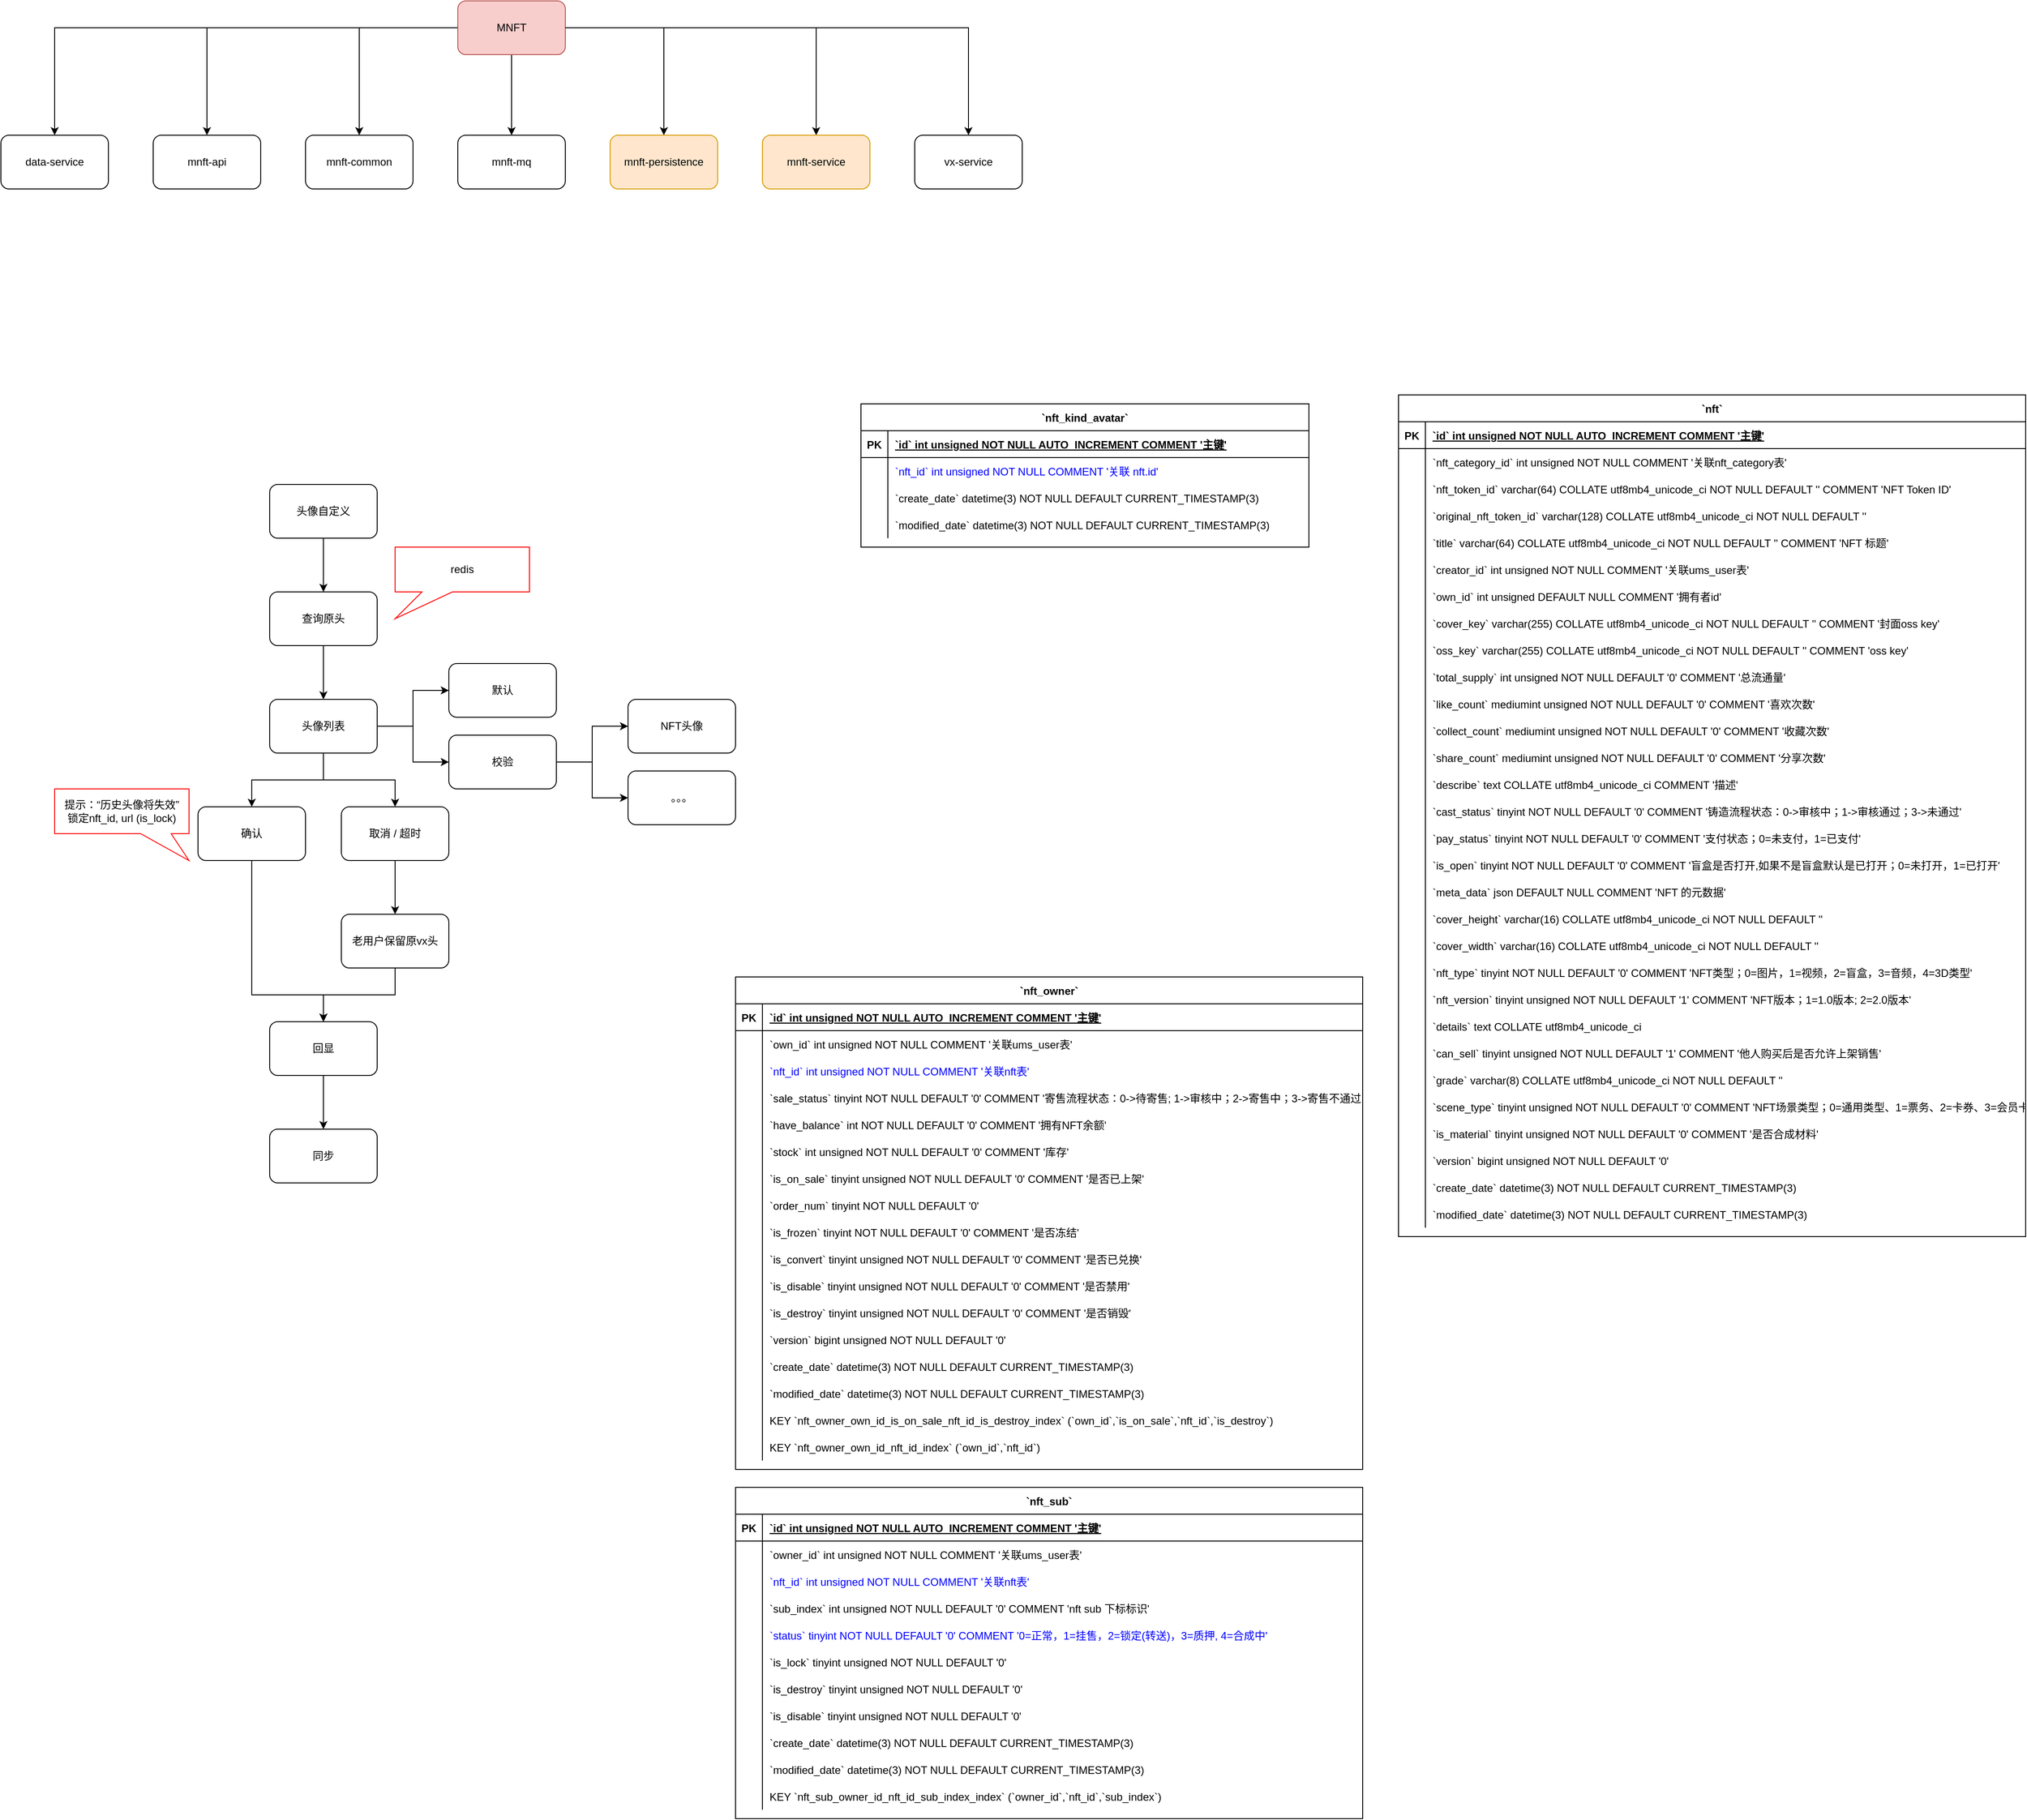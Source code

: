<mxfile version="16.6.4" type="github">
  <diagram id="hwtpZEjUsNHa2ngVuJY2" name="第 1 页">
    <mxGraphModel dx="935" dy="857" grid="1" gridSize="10" guides="1" tooltips="1" connect="1" arrows="1" fold="1" page="0" pageScale="1" pageWidth="827" pageHeight="1169" math="0" shadow="0">
      <root>
        <mxCell id="0" />
        <mxCell id="1" parent="0" />
        <mxCell id="agloTx-GLdffFIi8woiB-3" value="" style="edgeStyle=orthogonalEdgeStyle;rounded=0;orthogonalLoop=1;jettySize=auto;html=1;" edge="1" parent="1" source="agloTx-GLdffFIi8woiB-1" target="agloTx-GLdffFIi8woiB-2">
          <mxGeometry relative="1" as="geometry" />
        </mxCell>
        <mxCell id="agloTx-GLdffFIi8woiB-5" value="" style="edgeStyle=orthogonalEdgeStyle;rounded=0;orthogonalLoop=1;jettySize=auto;html=1;" edge="1" parent="1" source="agloTx-GLdffFIi8woiB-1" target="agloTx-GLdffFIi8woiB-4">
          <mxGeometry relative="1" as="geometry" />
        </mxCell>
        <mxCell id="agloTx-GLdffFIi8woiB-7" value="" style="edgeStyle=orthogonalEdgeStyle;rounded=0;orthogonalLoop=1;jettySize=auto;html=1;" edge="1" parent="1" source="agloTx-GLdffFIi8woiB-1" target="agloTx-GLdffFIi8woiB-6">
          <mxGeometry relative="1" as="geometry" />
        </mxCell>
        <mxCell id="agloTx-GLdffFIi8woiB-10" value="" style="edgeStyle=orthogonalEdgeStyle;rounded=0;orthogonalLoop=1;jettySize=auto;html=1;" edge="1" parent="1" source="agloTx-GLdffFIi8woiB-1" target="agloTx-GLdffFIi8woiB-9">
          <mxGeometry relative="1" as="geometry" />
        </mxCell>
        <mxCell id="agloTx-GLdffFIi8woiB-12" value="" style="edgeStyle=orthogonalEdgeStyle;rounded=0;orthogonalLoop=1;jettySize=auto;html=1;" edge="1" parent="1" source="agloTx-GLdffFIi8woiB-1" target="agloTx-GLdffFIi8woiB-11">
          <mxGeometry relative="1" as="geometry" />
        </mxCell>
        <mxCell id="agloTx-GLdffFIi8woiB-1" value="MNFT" style="rounded=1;whiteSpace=wrap;html=1;fillColor=#f8cecc;strokeColor=#b85450;" vertex="1" parent="1">
          <mxGeometry x="650" y="340" width="120" height="60" as="geometry" />
        </mxCell>
        <mxCell id="agloTx-GLdffFIi8woiB-2" value="data-service" style="rounded=1;whiteSpace=wrap;html=1;" vertex="1" parent="1">
          <mxGeometry x="140" y="490" width="120" height="60" as="geometry" />
        </mxCell>
        <mxCell id="agloTx-GLdffFIi8woiB-4" value="mnft-api" style="rounded=1;whiteSpace=wrap;html=1;" vertex="1" parent="1">
          <mxGeometry x="310" y="490" width="120" height="60" as="geometry" />
        </mxCell>
        <mxCell id="agloTx-GLdffFIi8woiB-6" value="mnft-common" style="rounded=1;whiteSpace=wrap;html=1;" vertex="1" parent="1">
          <mxGeometry x="480" y="490" width="120" height="60" as="geometry" />
        </mxCell>
        <mxCell id="agloTx-GLdffFIi8woiB-9" value="mnft-mq" style="rounded=1;whiteSpace=wrap;html=1;" vertex="1" parent="1">
          <mxGeometry x="650" y="490" width="120" height="60" as="geometry" />
        </mxCell>
        <mxCell id="agloTx-GLdffFIi8woiB-14" value="" style="edgeStyle=orthogonalEdgeStyle;rounded=0;orthogonalLoop=1;jettySize=auto;html=1;" edge="1" parent="1" source="agloTx-GLdffFIi8woiB-1" target="agloTx-GLdffFIi8woiB-13">
          <mxGeometry relative="1" as="geometry" />
        </mxCell>
        <mxCell id="agloTx-GLdffFIi8woiB-11" value="mnft-persistence" style="rounded=1;whiteSpace=wrap;html=1;fillColor=#ffe6cc;strokeColor=#d79b00;" vertex="1" parent="1">
          <mxGeometry x="820" y="490" width="120" height="60" as="geometry" />
        </mxCell>
        <mxCell id="agloTx-GLdffFIi8woiB-16" value="" style="edgeStyle=orthogonalEdgeStyle;rounded=0;orthogonalLoop=1;jettySize=auto;html=1;exitX=1;exitY=0.5;exitDx=0;exitDy=0;" edge="1" parent="1" source="agloTx-GLdffFIi8woiB-1" target="agloTx-GLdffFIi8woiB-15">
          <mxGeometry relative="1" as="geometry" />
        </mxCell>
        <mxCell id="agloTx-GLdffFIi8woiB-13" value="mnft-service" style="rounded=1;whiteSpace=wrap;html=1;fillColor=#ffe6cc;strokeColor=#d79b00;" vertex="1" parent="1">
          <mxGeometry x="990" y="490" width="120" height="60" as="geometry" />
        </mxCell>
        <mxCell id="agloTx-GLdffFIi8woiB-15" value="vx-service" style="rounded=1;whiteSpace=wrap;html=1;" vertex="1" parent="1">
          <mxGeometry x="1160" y="490" width="120" height="60" as="geometry" />
        </mxCell>
        <mxCell id="agloTx-GLdffFIi8woiB-235" value="" style="edgeStyle=orthogonalEdgeStyle;rounded=0;orthogonalLoop=1;jettySize=auto;html=1;fontColor=#0000FF;" edge="1" parent="1" source="agloTx-GLdffFIi8woiB-17" target="agloTx-GLdffFIi8woiB-234">
          <mxGeometry relative="1" as="geometry" />
        </mxCell>
        <mxCell id="agloTx-GLdffFIi8woiB-17" value="头像自定义" style="rounded=1;whiteSpace=wrap;html=1;" vertex="1" parent="1">
          <mxGeometry x="440" y="880" width="120" height="60" as="geometry" />
        </mxCell>
        <mxCell id="agloTx-GLdffFIi8woiB-25" value="" style="edgeStyle=orthogonalEdgeStyle;rounded=0;orthogonalLoop=1;jettySize=auto;html=1;" edge="1" parent="1" source="agloTx-GLdffFIi8woiB-234" target="agloTx-GLdffFIi8woiB-24">
          <mxGeometry relative="1" as="geometry" />
        </mxCell>
        <mxCell id="agloTx-GLdffFIi8woiB-18" value="校验" style="rounded=1;whiteSpace=wrap;html=1;" vertex="1" parent="1">
          <mxGeometry x="640" y="1160" width="120" height="60" as="geometry" />
        </mxCell>
        <mxCell id="agloTx-GLdffFIi8woiB-22" value="。。。" style="rounded=1;whiteSpace=wrap;html=1;" vertex="1" parent="1">
          <mxGeometry x="840" y="1200" width="120" height="60" as="geometry" />
        </mxCell>
        <mxCell id="agloTx-GLdffFIi8woiB-23" value="" style="edgeStyle=orthogonalEdgeStyle;rounded=0;orthogonalLoop=1;jettySize=auto;html=1;entryX=0;entryY=0.5;entryDx=0;entryDy=0;" edge="1" parent="1" source="agloTx-GLdffFIi8woiB-18" target="agloTx-GLdffFIi8woiB-22">
          <mxGeometry relative="1" as="geometry" />
        </mxCell>
        <mxCell id="agloTx-GLdffFIi8woiB-27" value="" style="edgeStyle=orthogonalEdgeStyle;rounded=0;orthogonalLoop=1;jettySize=auto;html=1;" edge="1" parent="1" source="agloTx-GLdffFIi8woiB-24" target="agloTx-GLdffFIi8woiB-26">
          <mxGeometry relative="1" as="geometry" />
        </mxCell>
        <mxCell id="agloTx-GLdffFIi8woiB-31" value="" style="edgeStyle=orthogonalEdgeStyle;rounded=0;orthogonalLoop=1;jettySize=auto;html=1;" edge="1" parent="1" source="agloTx-GLdffFIi8woiB-24" target="agloTx-GLdffFIi8woiB-30">
          <mxGeometry relative="1" as="geometry" />
        </mxCell>
        <mxCell id="agloTx-GLdffFIi8woiB-228" value="" style="edgeStyle=orthogonalEdgeStyle;rounded=0;orthogonalLoop=1;jettySize=auto;html=1;" edge="1" parent="1" source="agloTx-GLdffFIi8woiB-18" target="agloTx-GLdffFIi8woiB-227">
          <mxGeometry relative="1" as="geometry" />
        </mxCell>
        <mxCell id="agloTx-GLdffFIi8woiB-24" value="头像列表" style="rounded=1;whiteSpace=wrap;html=1;" vertex="1" parent="1">
          <mxGeometry x="440" y="1120" width="120" height="60" as="geometry" />
        </mxCell>
        <mxCell id="agloTx-GLdffFIi8woiB-29" value="" style="edgeStyle=orthogonalEdgeStyle;rounded=0;orthogonalLoop=1;jettySize=auto;html=1;" edge="1" parent="1" source="agloTx-GLdffFIi8woiB-26" target="agloTx-GLdffFIi8woiB-28">
          <mxGeometry relative="1" as="geometry">
            <Array as="points">
              <mxPoint x="420" y="1450" />
              <mxPoint x="500" y="1450" />
            </Array>
          </mxGeometry>
        </mxCell>
        <mxCell id="agloTx-GLdffFIi8woiB-26" value="确认" style="rounded=1;whiteSpace=wrap;html=1;" vertex="1" parent="1">
          <mxGeometry x="360" y="1240" width="120" height="60" as="geometry" />
        </mxCell>
        <mxCell id="agloTx-GLdffFIi8woiB-237" value="" style="edgeStyle=orthogonalEdgeStyle;rounded=0;orthogonalLoop=1;jettySize=auto;html=1;fontColor=#0000FF;" edge="1" parent="1" source="agloTx-GLdffFIi8woiB-28" target="agloTx-GLdffFIi8woiB-236">
          <mxGeometry relative="1" as="geometry" />
        </mxCell>
        <mxCell id="agloTx-GLdffFIi8woiB-28" value="回显" style="rounded=1;whiteSpace=wrap;html=1;" vertex="1" parent="1">
          <mxGeometry x="440" y="1480" width="120" height="60" as="geometry" />
        </mxCell>
        <mxCell id="agloTx-GLdffFIi8woiB-32" value="" style="edgeStyle=orthogonalEdgeStyle;rounded=0;orthogonalLoop=1;jettySize=auto;html=1;exitX=0.5;exitY=1;exitDx=0;exitDy=0;" edge="1" parent="1" source="agloTx-GLdffFIi8woiB-239" target="agloTx-GLdffFIi8woiB-28">
          <mxGeometry relative="1" as="geometry">
            <mxPoint x="700" y="1350" as="targetPoint" />
          </mxGeometry>
        </mxCell>
        <mxCell id="agloTx-GLdffFIi8woiB-240" value="" style="edgeStyle=orthogonalEdgeStyle;rounded=0;orthogonalLoop=1;jettySize=auto;html=1;fontColor=#0000FF;" edge="1" parent="1" source="agloTx-GLdffFIi8woiB-30" target="agloTx-GLdffFIi8woiB-239">
          <mxGeometry relative="1" as="geometry" />
        </mxCell>
        <mxCell id="agloTx-GLdffFIi8woiB-30" value="取消 / 超时" style="rounded=1;whiteSpace=wrap;html=1;" vertex="1" parent="1">
          <mxGeometry x="520" y="1240" width="120" height="60" as="geometry" />
        </mxCell>
        <mxCell id="agloTx-GLdffFIi8woiB-33" value="提示：“历史头像将失效”&lt;br&gt;锁定nft_id, url (is_lock)" style="shape=callout;whiteSpace=wrap;html=1;perimeter=calloutPerimeter;strokeColor=#FF0000;position2=1;base=34;size=30;position=0.64;" vertex="1" parent="1">
          <mxGeometry x="200" y="1220" width="150" height="80" as="geometry" />
        </mxCell>
        <mxCell id="agloTx-GLdffFIi8woiB-36" value="`nft_kind_avatar`" style="shape=table;startSize=30;container=1;collapsible=1;childLayout=tableLayout;fixedRows=1;rowLines=0;fontStyle=1;align=center;resizeLast=1;" vertex="1" parent="1">
          <mxGeometry x="1100" y="790" width="500" height="160" as="geometry" />
        </mxCell>
        <mxCell id="agloTx-GLdffFIi8woiB-37" value="" style="shape=tableRow;horizontal=0;startSize=0;swimlaneHead=0;swimlaneBody=0;fillColor=none;collapsible=0;dropTarget=0;points=[[0,0.5],[1,0.5]];portConstraint=eastwest;top=0;left=0;right=0;bottom=1;" vertex="1" parent="agloTx-GLdffFIi8woiB-36">
          <mxGeometry y="30" width="500" height="30" as="geometry" />
        </mxCell>
        <mxCell id="agloTx-GLdffFIi8woiB-38" value="PK" style="shape=partialRectangle;overflow=hidden;connectable=0;fillColor=none;top=0;left=0;bottom=0;right=0;fontStyle=1;" vertex="1" parent="agloTx-GLdffFIi8woiB-37">
          <mxGeometry width="30" height="30" as="geometry">
            <mxRectangle width="30" height="30" as="alternateBounds" />
          </mxGeometry>
        </mxCell>
        <mxCell id="agloTx-GLdffFIi8woiB-39" value="`id` int unsigned NOT NULL AUTO_INCREMENT COMMENT &#39;主键&#39;" style="shape=partialRectangle;overflow=hidden;connectable=0;fillColor=none;align=left;top=0;left=0;bottom=0;right=0;spacingLeft=6;fontStyle=5;" vertex="1" parent="agloTx-GLdffFIi8woiB-37">
          <mxGeometry x="30" width="470" height="30" as="geometry">
            <mxRectangle width="470" height="30" as="alternateBounds" />
          </mxGeometry>
        </mxCell>
        <mxCell id="agloTx-GLdffFIi8woiB-40" value="" style="shape=tableRow;horizontal=0;startSize=0;swimlaneHead=0;swimlaneBody=0;fillColor=none;collapsible=0;dropTarget=0;points=[[0,0.5],[1,0.5]];portConstraint=eastwest;top=0;left=0;right=0;bottom=0;" vertex="1" parent="agloTx-GLdffFIi8woiB-36">
          <mxGeometry y="60" width="500" height="30" as="geometry" />
        </mxCell>
        <mxCell id="agloTx-GLdffFIi8woiB-41" value="" style="shape=partialRectangle;overflow=hidden;connectable=0;fillColor=none;top=0;left=0;bottom=0;right=0;" vertex="1" parent="agloTx-GLdffFIi8woiB-40">
          <mxGeometry width="30" height="30" as="geometry">
            <mxRectangle width="30" height="30" as="alternateBounds" />
          </mxGeometry>
        </mxCell>
        <mxCell id="agloTx-GLdffFIi8woiB-42" value="`nft_id` int unsigned NOT NULL COMMENT &#39;关联 nft.id&#39;" style="shape=partialRectangle;overflow=hidden;connectable=0;fillColor=none;align=left;top=0;left=0;bottom=0;right=0;spacingLeft=6;fontColor=#0000FF;" vertex="1" parent="agloTx-GLdffFIi8woiB-40">
          <mxGeometry x="30" width="470" height="30" as="geometry">
            <mxRectangle width="470" height="30" as="alternateBounds" />
          </mxGeometry>
        </mxCell>
        <mxCell id="agloTx-GLdffFIi8woiB-43" value="" style="shape=tableRow;horizontal=0;startSize=0;swimlaneHead=0;swimlaneBody=0;fillColor=none;collapsible=0;dropTarget=0;points=[[0,0.5],[1,0.5]];portConstraint=eastwest;top=0;left=0;right=0;bottom=0;" vertex="1" parent="agloTx-GLdffFIi8woiB-36">
          <mxGeometry y="90" width="500" height="30" as="geometry" />
        </mxCell>
        <mxCell id="agloTx-GLdffFIi8woiB-44" value="" style="shape=partialRectangle;overflow=hidden;connectable=0;fillColor=none;top=0;left=0;bottom=0;right=0;" vertex="1" parent="agloTx-GLdffFIi8woiB-43">
          <mxGeometry width="30" height="30" as="geometry">
            <mxRectangle width="30" height="30" as="alternateBounds" />
          </mxGeometry>
        </mxCell>
        <mxCell id="agloTx-GLdffFIi8woiB-45" value="`create_date` datetime(3) NOT NULL DEFAULT CURRENT_TIMESTAMP(3)" style="shape=partialRectangle;overflow=hidden;connectable=0;fillColor=none;align=left;top=0;left=0;bottom=0;right=0;spacingLeft=6;" vertex="1" parent="agloTx-GLdffFIi8woiB-43">
          <mxGeometry x="30" width="470" height="30" as="geometry">
            <mxRectangle width="470" height="30" as="alternateBounds" />
          </mxGeometry>
        </mxCell>
        <mxCell id="agloTx-GLdffFIi8woiB-46" value="" style="shape=tableRow;horizontal=0;startSize=0;swimlaneHead=0;swimlaneBody=0;fillColor=none;collapsible=0;dropTarget=0;points=[[0,0.5],[1,0.5]];portConstraint=eastwest;top=0;left=0;right=0;bottom=0;" vertex="1" parent="agloTx-GLdffFIi8woiB-36">
          <mxGeometry y="120" width="500" height="30" as="geometry" />
        </mxCell>
        <mxCell id="agloTx-GLdffFIi8woiB-47" value="" style="shape=partialRectangle;overflow=hidden;connectable=0;fillColor=none;top=0;left=0;bottom=0;right=0;" vertex="1" parent="agloTx-GLdffFIi8woiB-46">
          <mxGeometry width="30" height="30" as="geometry">
            <mxRectangle width="30" height="30" as="alternateBounds" />
          </mxGeometry>
        </mxCell>
        <mxCell id="agloTx-GLdffFIi8woiB-48" value="`modified_date` datetime(3) NOT NULL DEFAULT CURRENT_TIMESTAMP(3)" style="shape=partialRectangle;overflow=hidden;connectable=0;fillColor=none;align=left;top=0;left=0;bottom=0;right=0;spacingLeft=6;" vertex="1" parent="agloTx-GLdffFIi8woiB-46">
          <mxGeometry x="30" width="470" height="30" as="geometry">
            <mxRectangle width="470" height="30" as="alternateBounds" />
          </mxGeometry>
        </mxCell>
        <mxCell id="agloTx-GLdffFIi8woiB-49" value="`nft`" style="shape=table;startSize=30;container=1;collapsible=1;childLayout=tableLayout;fixedRows=1;rowLines=0;fontStyle=1;align=center;resizeLast=1;" vertex="1" parent="1">
          <mxGeometry x="1700" y="780" width="700" height="940" as="geometry" />
        </mxCell>
        <mxCell id="agloTx-GLdffFIi8woiB-50" value="" style="shape=tableRow;horizontal=0;startSize=0;swimlaneHead=0;swimlaneBody=0;fillColor=none;collapsible=0;dropTarget=0;points=[[0,0.5],[1,0.5]];portConstraint=eastwest;top=0;left=0;right=0;bottom=1;" vertex="1" parent="agloTx-GLdffFIi8woiB-49">
          <mxGeometry y="30" width="700" height="30" as="geometry" />
        </mxCell>
        <mxCell id="agloTx-GLdffFIi8woiB-51" value="PK" style="shape=partialRectangle;overflow=hidden;connectable=0;fillColor=none;top=0;left=0;bottom=0;right=0;fontStyle=1;" vertex="1" parent="agloTx-GLdffFIi8woiB-50">
          <mxGeometry width="30" height="30" as="geometry">
            <mxRectangle width="30" height="30" as="alternateBounds" />
          </mxGeometry>
        </mxCell>
        <mxCell id="agloTx-GLdffFIi8woiB-52" value="`id` int unsigned NOT NULL AUTO_INCREMENT COMMENT &#39;主键&#39;" style="shape=partialRectangle;overflow=hidden;connectable=0;fillColor=none;align=left;top=0;left=0;bottom=0;right=0;spacingLeft=6;fontStyle=5;" vertex="1" parent="agloTx-GLdffFIi8woiB-50">
          <mxGeometry x="30" width="670" height="30" as="geometry">
            <mxRectangle width="670" height="30" as="alternateBounds" />
          </mxGeometry>
        </mxCell>
        <mxCell id="agloTx-GLdffFIi8woiB-53" value="" style="shape=tableRow;horizontal=0;startSize=0;swimlaneHead=0;swimlaneBody=0;fillColor=none;collapsible=0;dropTarget=0;points=[[0,0.5],[1,0.5]];portConstraint=eastwest;top=0;left=0;right=0;bottom=0;" vertex="1" parent="agloTx-GLdffFIi8woiB-49">
          <mxGeometry y="60" width="700" height="30" as="geometry" />
        </mxCell>
        <mxCell id="agloTx-GLdffFIi8woiB-54" value="" style="shape=partialRectangle;overflow=hidden;connectable=0;fillColor=none;top=0;left=0;bottom=0;right=0;" vertex="1" parent="agloTx-GLdffFIi8woiB-53">
          <mxGeometry width="30" height="30" as="geometry">
            <mxRectangle width="30" height="30" as="alternateBounds" />
          </mxGeometry>
        </mxCell>
        <mxCell id="agloTx-GLdffFIi8woiB-55" value="`nft_category_id` int unsigned NOT NULL COMMENT &#39;关联nft_category表&#39;" style="shape=partialRectangle;overflow=hidden;connectable=0;fillColor=none;align=left;top=0;left=0;bottom=0;right=0;spacingLeft=6;" vertex="1" parent="agloTx-GLdffFIi8woiB-53">
          <mxGeometry x="30" width="670" height="30" as="geometry">
            <mxRectangle width="670" height="30" as="alternateBounds" />
          </mxGeometry>
        </mxCell>
        <mxCell id="agloTx-GLdffFIi8woiB-56" value="" style="shape=tableRow;horizontal=0;startSize=0;swimlaneHead=0;swimlaneBody=0;fillColor=none;collapsible=0;dropTarget=0;points=[[0,0.5],[1,0.5]];portConstraint=eastwest;top=0;left=0;right=0;bottom=0;" vertex="1" parent="agloTx-GLdffFIi8woiB-49">
          <mxGeometry y="90" width="700" height="30" as="geometry" />
        </mxCell>
        <mxCell id="agloTx-GLdffFIi8woiB-57" value="" style="shape=partialRectangle;overflow=hidden;connectable=0;fillColor=none;top=0;left=0;bottom=0;right=0;" vertex="1" parent="agloTx-GLdffFIi8woiB-56">
          <mxGeometry width="30" height="30" as="geometry">
            <mxRectangle width="30" height="30" as="alternateBounds" />
          </mxGeometry>
        </mxCell>
        <mxCell id="agloTx-GLdffFIi8woiB-58" value="`nft_token_id` varchar(64) COLLATE utf8mb4_unicode_ci NOT NULL DEFAULT &#39;&#39; COMMENT &#39;NFT Token ID&#39;" style="shape=partialRectangle;overflow=hidden;connectable=0;fillColor=none;align=left;top=0;left=0;bottom=0;right=0;spacingLeft=6;" vertex="1" parent="agloTx-GLdffFIi8woiB-56">
          <mxGeometry x="30" width="670" height="30" as="geometry">
            <mxRectangle width="670" height="30" as="alternateBounds" />
          </mxGeometry>
        </mxCell>
        <mxCell id="agloTx-GLdffFIi8woiB-59" value="" style="shape=tableRow;horizontal=0;startSize=0;swimlaneHead=0;swimlaneBody=0;fillColor=none;collapsible=0;dropTarget=0;points=[[0,0.5],[1,0.5]];portConstraint=eastwest;top=0;left=0;right=0;bottom=0;" vertex="1" parent="agloTx-GLdffFIi8woiB-49">
          <mxGeometry y="120" width="700" height="30" as="geometry" />
        </mxCell>
        <mxCell id="agloTx-GLdffFIi8woiB-60" value="" style="shape=partialRectangle;overflow=hidden;connectable=0;fillColor=none;top=0;left=0;bottom=0;right=0;" vertex="1" parent="agloTx-GLdffFIi8woiB-59">
          <mxGeometry width="30" height="30" as="geometry">
            <mxRectangle width="30" height="30" as="alternateBounds" />
          </mxGeometry>
        </mxCell>
        <mxCell id="agloTx-GLdffFIi8woiB-61" value="`original_nft_token_id` varchar(128) COLLATE utf8mb4_unicode_ci NOT NULL DEFAULT &#39;&#39;" style="shape=partialRectangle;overflow=hidden;connectable=0;fillColor=none;align=left;top=0;left=0;bottom=0;right=0;spacingLeft=6;" vertex="1" parent="agloTx-GLdffFIi8woiB-59">
          <mxGeometry x="30" width="670" height="30" as="geometry">
            <mxRectangle width="670" height="30" as="alternateBounds" />
          </mxGeometry>
        </mxCell>
        <mxCell id="agloTx-GLdffFIi8woiB-62" value="" style="shape=tableRow;horizontal=0;startSize=0;swimlaneHead=0;swimlaneBody=0;fillColor=none;collapsible=0;dropTarget=0;points=[[0,0.5],[1,0.5]];portConstraint=eastwest;top=0;left=0;right=0;bottom=0;" vertex="1" parent="agloTx-GLdffFIi8woiB-49">
          <mxGeometry y="150" width="700" height="30" as="geometry" />
        </mxCell>
        <mxCell id="agloTx-GLdffFIi8woiB-63" value="" style="shape=partialRectangle;overflow=hidden;connectable=0;fillColor=none;top=0;left=0;bottom=0;right=0;" vertex="1" parent="agloTx-GLdffFIi8woiB-62">
          <mxGeometry width="30" height="30" as="geometry">
            <mxRectangle width="30" height="30" as="alternateBounds" />
          </mxGeometry>
        </mxCell>
        <mxCell id="agloTx-GLdffFIi8woiB-64" value="`title` varchar(64) COLLATE utf8mb4_unicode_ci NOT NULL DEFAULT &#39;&#39; COMMENT &#39;NFT 标题&#39;" style="shape=partialRectangle;overflow=hidden;connectable=0;fillColor=none;align=left;top=0;left=0;bottom=0;right=0;spacingLeft=6;" vertex="1" parent="agloTx-GLdffFIi8woiB-62">
          <mxGeometry x="30" width="670" height="30" as="geometry">
            <mxRectangle width="670" height="30" as="alternateBounds" />
          </mxGeometry>
        </mxCell>
        <mxCell id="agloTx-GLdffFIi8woiB-65" value="" style="shape=tableRow;horizontal=0;startSize=0;swimlaneHead=0;swimlaneBody=0;fillColor=none;collapsible=0;dropTarget=0;points=[[0,0.5],[1,0.5]];portConstraint=eastwest;top=0;left=0;right=0;bottom=0;" vertex="1" parent="agloTx-GLdffFIi8woiB-49">
          <mxGeometry y="180" width="700" height="30" as="geometry" />
        </mxCell>
        <mxCell id="agloTx-GLdffFIi8woiB-66" value="" style="shape=partialRectangle;overflow=hidden;connectable=0;fillColor=none;top=0;left=0;bottom=0;right=0;" vertex="1" parent="agloTx-GLdffFIi8woiB-65">
          <mxGeometry width="30" height="30" as="geometry">
            <mxRectangle width="30" height="30" as="alternateBounds" />
          </mxGeometry>
        </mxCell>
        <mxCell id="agloTx-GLdffFIi8woiB-67" value="`creator_id` int unsigned NOT NULL COMMENT &#39;关联ums_user表&#39;" style="shape=partialRectangle;overflow=hidden;connectable=0;fillColor=none;align=left;top=0;left=0;bottom=0;right=0;spacingLeft=6;" vertex="1" parent="agloTx-GLdffFIi8woiB-65">
          <mxGeometry x="30" width="670" height="30" as="geometry">
            <mxRectangle width="670" height="30" as="alternateBounds" />
          </mxGeometry>
        </mxCell>
        <mxCell id="agloTx-GLdffFIi8woiB-68" value="" style="shape=tableRow;horizontal=0;startSize=0;swimlaneHead=0;swimlaneBody=0;fillColor=none;collapsible=0;dropTarget=0;points=[[0,0.5],[1,0.5]];portConstraint=eastwest;top=0;left=0;right=0;bottom=0;" vertex="1" parent="agloTx-GLdffFIi8woiB-49">
          <mxGeometry y="210" width="700" height="30" as="geometry" />
        </mxCell>
        <mxCell id="agloTx-GLdffFIi8woiB-69" value="" style="shape=partialRectangle;overflow=hidden;connectable=0;fillColor=none;top=0;left=0;bottom=0;right=0;" vertex="1" parent="agloTx-GLdffFIi8woiB-68">
          <mxGeometry width="30" height="30" as="geometry">
            <mxRectangle width="30" height="30" as="alternateBounds" />
          </mxGeometry>
        </mxCell>
        <mxCell id="agloTx-GLdffFIi8woiB-70" value="`own_id` int unsigned DEFAULT NULL COMMENT &#39;拥有者id&#39;" style="shape=partialRectangle;overflow=hidden;connectable=0;fillColor=none;align=left;top=0;left=0;bottom=0;right=0;spacingLeft=6;" vertex="1" parent="agloTx-GLdffFIi8woiB-68">
          <mxGeometry x="30" width="670" height="30" as="geometry">
            <mxRectangle width="670" height="30" as="alternateBounds" />
          </mxGeometry>
        </mxCell>
        <mxCell id="agloTx-GLdffFIi8woiB-71" value="" style="shape=tableRow;horizontal=0;startSize=0;swimlaneHead=0;swimlaneBody=0;fillColor=none;collapsible=0;dropTarget=0;points=[[0,0.5],[1,0.5]];portConstraint=eastwest;top=0;left=0;right=0;bottom=0;" vertex="1" parent="agloTx-GLdffFIi8woiB-49">
          <mxGeometry y="240" width="700" height="30" as="geometry" />
        </mxCell>
        <mxCell id="agloTx-GLdffFIi8woiB-72" value="" style="shape=partialRectangle;overflow=hidden;connectable=0;fillColor=none;top=0;left=0;bottom=0;right=0;" vertex="1" parent="agloTx-GLdffFIi8woiB-71">
          <mxGeometry width="30" height="30" as="geometry">
            <mxRectangle width="30" height="30" as="alternateBounds" />
          </mxGeometry>
        </mxCell>
        <mxCell id="agloTx-GLdffFIi8woiB-73" value="`cover_key` varchar(255) COLLATE utf8mb4_unicode_ci NOT NULL DEFAULT &#39;&#39; COMMENT &#39;封面oss key&#39;" style="shape=partialRectangle;overflow=hidden;connectable=0;fillColor=none;align=left;top=0;left=0;bottom=0;right=0;spacingLeft=6;" vertex="1" parent="agloTx-GLdffFIi8woiB-71">
          <mxGeometry x="30" width="670" height="30" as="geometry">
            <mxRectangle width="670" height="30" as="alternateBounds" />
          </mxGeometry>
        </mxCell>
        <mxCell id="agloTx-GLdffFIi8woiB-74" value="" style="shape=tableRow;horizontal=0;startSize=0;swimlaneHead=0;swimlaneBody=0;fillColor=none;collapsible=0;dropTarget=0;points=[[0,0.5],[1,0.5]];portConstraint=eastwest;top=0;left=0;right=0;bottom=0;" vertex="1" parent="agloTx-GLdffFIi8woiB-49">
          <mxGeometry y="270" width="700" height="30" as="geometry" />
        </mxCell>
        <mxCell id="agloTx-GLdffFIi8woiB-75" value="" style="shape=partialRectangle;overflow=hidden;connectable=0;fillColor=none;top=0;left=0;bottom=0;right=0;" vertex="1" parent="agloTx-GLdffFIi8woiB-74">
          <mxGeometry width="30" height="30" as="geometry">
            <mxRectangle width="30" height="30" as="alternateBounds" />
          </mxGeometry>
        </mxCell>
        <mxCell id="agloTx-GLdffFIi8woiB-76" value="`oss_key` varchar(255) COLLATE utf8mb4_unicode_ci NOT NULL DEFAULT &#39;&#39; COMMENT &#39;oss key&#39;" style="shape=partialRectangle;overflow=hidden;connectable=0;fillColor=none;align=left;top=0;left=0;bottom=0;right=0;spacingLeft=6;" vertex="1" parent="agloTx-GLdffFIi8woiB-74">
          <mxGeometry x="30" width="670" height="30" as="geometry">
            <mxRectangle width="670" height="30" as="alternateBounds" />
          </mxGeometry>
        </mxCell>
        <mxCell id="agloTx-GLdffFIi8woiB-77" value="" style="shape=tableRow;horizontal=0;startSize=0;swimlaneHead=0;swimlaneBody=0;fillColor=none;collapsible=0;dropTarget=0;points=[[0,0.5],[1,0.5]];portConstraint=eastwest;top=0;left=0;right=0;bottom=0;" vertex="1" parent="agloTx-GLdffFIi8woiB-49">
          <mxGeometry y="300" width="700" height="30" as="geometry" />
        </mxCell>
        <mxCell id="agloTx-GLdffFIi8woiB-78" value="" style="shape=partialRectangle;overflow=hidden;connectable=0;fillColor=none;top=0;left=0;bottom=0;right=0;" vertex="1" parent="agloTx-GLdffFIi8woiB-77">
          <mxGeometry width="30" height="30" as="geometry">
            <mxRectangle width="30" height="30" as="alternateBounds" />
          </mxGeometry>
        </mxCell>
        <mxCell id="agloTx-GLdffFIi8woiB-79" value="`total_supply` int unsigned NOT NULL DEFAULT &#39;0&#39; COMMENT &#39;总流通量&#39;" style="shape=partialRectangle;overflow=hidden;connectable=0;fillColor=none;align=left;top=0;left=0;bottom=0;right=0;spacingLeft=6;" vertex="1" parent="agloTx-GLdffFIi8woiB-77">
          <mxGeometry x="30" width="670" height="30" as="geometry">
            <mxRectangle width="670" height="30" as="alternateBounds" />
          </mxGeometry>
        </mxCell>
        <mxCell id="agloTx-GLdffFIi8woiB-80" value="" style="shape=tableRow;horizontal=0;startSize=0;swimlaneHead=0;swimlaneBody=0;fillColor=none;collapsible=0;dropTarget=0;points=[[0,0.5],[1,0.5]];portConstraint=eastwest;top=0;left=0;right=0;bottom=0;" vertex="1" parent="agloTx-GLdffFIi8woiB-49">
          <mxGeometry y="330" width="700" height="30" as="geometry" />
        </mxCell>
        <mxCell id="agloTx-GLdffFIi8woiB-81" value="" style="shape=partialRectangle;overflow=hidden;connectable=0;fillColor=none;top=0;left=0;bottom=0;right=0;" vertex="1" parent="agloTx-GLdffFIi8woiB-80">
          <mxGeometry width="30" height="30" as="geometry">
            <mxRectangle width="30" height="30" as="alternateBounds" />
          </mxGeometry>
        </mxCell>
        <mxCell id="agloTx-GLdffFIi8woiB-82" value="`like_count` mediumint unsigned NOT NULL DEFAULT &#39;0&#39; COMMENT &#39;喜欢次数&#39;" style="shape=partialRectangle;overflow=hidden;connectable=0;fillColor=none;align=left;top=0;left=0;bottom=0;right=0;spacingLeft=6;" vertex="1" parent="agloTx-GLdffFIi8woiB-80">
          <mxGeometry x="30" width="670" height="30" as="geometry">
            <mxRectangle width="670" height="30" as="alternateBounds" />
          </mxGeometry>
        </mxCell>
        <mxCell id="agloTx-GLdffFIi8woiB-83" value="" style="shape=tableRow;horizontal=0;startSize=0;swimlaneHead=0;swimlaneBody=0;fillColor=none;collapsible=0;dropTarget=0;points=[[0,0.5],[1,0.5]];portConstraint=eastwest;top=0;left=0;right=0;bottom=0;" vertex="1" parent="agloTx-GLdffFIi8woiB-49">
          <mxGeometry y="360" width="700" height="30" as="geometry" />
        </mxCell>
        <mxCell id="agloTx-GLdffFIi8woiB-84" value="" style="shape=partialRectangle;overflow=hidden;connectable=0;fillColor=none;top=0;left=0;bottom=0;right=0;" vertex="1" parent="agloTx-GLdffFIi8woiB-83">
          <mxGeometry width="30" height="30" as="geometry">
            <mxRectangle width="30" height="30" as="alternateBounds" />
          </mxGeometry>
        </mxCell>
        <mxCell id="agloTx-GLdffFIi8woiB-85" value="`collect_count` mediumint unsigned NOT NULL DEFAULT &#39;0&#39; COMMENT &#39;收藏次数&#39;" style="shape=partialRectangle;overflow=hidden;connectable=0;fillColor=none;align=left;top=0;left=0;bottom=0;right=0;spacingLeft=6;" vertex="1" parent="agloTx-GLdffFIi8woiB-83">
          <mxGeometry x="30" width="670" height="30" as="geometry">
            <mxRectangle width="670" height="30" as="alternateBounds" />
          </mxGeometry>
        </mxCell>
        <mxCell id="agloTx-GLdffFIi8woiB-86" value="" style="shape=tableRow;horizontal=0;startSize=0;swimlaneHead=0;swimlaneBody=0;fillColor=none;collapsible=0;dropTarget=0;points=[[0,0.5],[1,0.5]];portConstraint=eastwest;top=0;left=0;right=0;bottom=0;" vertex="1" parent="agloTx-GLdffFIi8woiB-49">
          <mxGeometry y="390" width="700" height="30" as="geometry" />
        </mxCell>
        <mxCell id="agloTx-GLdffFIi8woiB-87" value="" style="shape=partialRectangle;overflow=hidden;connectable=0;fillColor=none;top=0;left=0;bottom=0;right=0;" vertex="1" parent="agloTx-GLdffFIi8woiB-86">
          <mxGeometry width="30" height="30" as="geometry">
            <mxRectangle width="30" height="30" as="alternateBounds" />
          </mxGeometry>
        </mxCell>
        <mxCell id="agloTx-GLdffFIi8woiB-88" value="`share_count` mediumint unsigned NOT NULL DEFAULT &#39;0&#39; COMMENT &#39;分享次数&#39;" style="shape=partialRectangle;overflow=hidden;connectable=0;fillColor=none;align=left;top=0;left=0;bottom=0;right=0;spacingLeft=6;" vertex="1" parent="agloTx-GLdffFIi8woiB-86">
          <mxGeometry x="30" width="670" height="30" as="geometry">
            <mxRectangle width="670" height="30" as="alternateBounds" />
          </mxGeometry>
        </mxCell>
        <mxCell id="agloTx-GLdffFIi8woiB-89" value="" style="shape=tableRow;horizontal=0;startSize=0;swimlaneHead=0;swimlaneBody=0;fillColor=none;collapsible=0;dropTarget=0;points=[[0,0.5],[1,0.5]];portConstraint=eastwest;top=0;left=0;right=0;bottom=0;" vertex="1" parent="agloTx-GLdffFIi8woiB-49">
          <mxGeometry y="420" width="700" height="30" as="geometry" />
        </mxCell>
        <mxCell id="agloTx-GLdffFIi8woiB-90" value="" style="shape=partialRectangle;overflow=hidden;connectable=0;fillColor=none;top=0;left=0;bottom=0;right=0;" vertex="1" parent="agloTx-GLdffFIi8woiB-89">
          <mxGeometry width="30" height="30" as="geometry">
            <mxRectangle width="30" height="30" as="alternateBounds" />
          </mxGeometry>
        </mxCell>
        <mxCell id="agloTx-GLdffFIi8woiB-91" value="`describe` text COLLATE utf8mb4_unicode_ci COMMENT &#39;描述&#39;" style="shape=partialRectangle;overflow=hidden;connectable=0;fillColor=none;align=left;top=0;left=0;bottom=0;right=0;spacingLeft=6;" vertex="1" parent="agloTx-GLdffFIi8woiB-89">
          <mxGeometry x="30" width="670" height="30" as="geometry">
            <mxRectangle width="670" height="30" as="alternateBounds" />
          </mxGeometry>
        </mxCell>
        <mxCell id="agloTx-GLdffFIi8woiB-92" value="" style="shape=tableRow;horizontal=0;startSize=0;swimlaneHead=0;swimlaneBody=0;fillColor=none;collapsible=0;dropTarget=0;points=[[0,0.5],[1,0.5]];portConstraint=eastwest;top=0;left=0;right=0;bottom=0;" vertex="1" parent="agloTx-GLdffFIi8woiB-49">
          <mxGeometry y="450" width="700" height="30" as="geometry" />
        </mxCell>
        <mxCell id="agloTx-GLdffFIi8woiB-93" value="" style="shape=partialRectangle;overflow=hidden;connectable=0;fillColor=none;top=0;left=0;bottom=0;right=0;" vertex="1" parent="agloTx-GLdffFIi8woiB-92">
          <mxGeometry width="30" height="30" as="geometry">
            <mxRectangle width="30" height="30" as="alternateBounds" />
          </mxGeometry>
        </mxCell>
        <mxCell id="agloTx-GLdffFIi8woiB-94" value="`cast_status` tinyint NOT NULL DEFAULT &#39;0&#39; COMMENT &#39;铸造流程状态：0-&gt;审核中；1-&gt;审核通过；3-&gt;未通过&#39;" style="shape=partialRectangle;overflow=hidden;connectable=0;fillColor=none;align=left;top=0;left=0;bottom=0;right=0;spacingLeft=6;" vertex="1" parent="agloTx-GLdffFIi8woiB-92">
          <mxGeometry x="30" width="670" height="30" as="geometry">
            <mxRectangle width="670" height="30" as="alternateBounds" />
          </mxGeometry>
        </mxCell>
        <mxCell id="agloTx-GLdffFIi8woiB-95" value="" style="shape=tableRow;horizontal=0;startSize=0;swimlaneHead=0;swimlaneBody=0;fillColor=none;collapsible=0;dropTarget=0;points=[[0,0.5],[1,0.5]];portConstraint=eastwest;top=0;left=0;right=0;bottom=0;" vertex="1" parent="agloTx-GLdffFIi8woiB-49">
          <mxGeometry y="480" width="700" height="30" as="geometry" />
        </mxCell>
        <mxCell id="agloTx-GLdffFIi8woiB-96" value="" style="shape=partialRectangle;overflow=hidden;connectable=0;fillColor=none;top=0;left=0;bottom=0;right=0;" vertex="1" parent="agloTx-GLdffFIi8woiB-95">
          <mxGeometry width="30" height="30" as="geometry">
            <mxRectangle width="30" height="30" as="alternateBounds" />
          </mxGeometry>
        </mxCell>
        <mxCell id="agloTx-GLdffFIi8woiB-97" value="`pay_status` tinyint NOT NULL DEFAULT &#39;0&#39; COMMENT &#39;支付状态；0=未支付，1=已支付&#39;" style="shape=partialRectangle;overflow=hidden;connectable=0;fillColor=none;align=left;top=0;left=0;bottom=0;right=0;spacingLeft=6;" vertex="1" parent="agloTx-GLdffFIi8woiB-95">
          <mxGeometry x="30" width="670" height="30" as="geometry">
            <mxRectangle width="670" height="30" as="alternateBounds" />
          </mxGeometry>
        </mxCell>
        <mxCell id="agloTx-GLdffFIi8woiB-98" value="" style="shape=tableRow;horizontal=0;startSize=0;swimlaneHead=0;swimlaneBody=0;fillColor=none;collapsible=0;dropTarget=0;points=[[0,0.5],[1,0.5]];portConstraint=eastwest;top=0;left=0;right=0;bottom=0;" vertex="1" parent="agloTx-GLdffFIi8woiB-49">
          <mxGeometry y="510" width="700" height="30" as="geometry" />
        </mxCell>
        <mxCell id="agloTx-GLdffFIi8woiB-99" value="" style="shape=partialRectangle;overflow=hidden;connectable=0;fillColor=none;top=0;left=0;bottom=0;right=0;" vertex="1" parent="agloTx-GLdffFIi8woiB-98">
          <mxGeometry width="30" height="30" as="geometry">
            <mxRectangle width="30" height="30" as="alternateBounds" />
          </mxGeometry>
        </mxCell>
        <mxCell id="agloTx-GLdffFIi8woiB-100" value="`is_open` tinyint NOT NULL DEFAULT &#39;0&#39; COMMENT &#39;盲盒是否打开,如果不是盲盒默认是已打开；0=未打开，1=已打开&#39;" style="shape=partialRectangle;overflow=hidden;connectable=0;fillColor=none;align=left;top=0;left=0;bottom=0;right=0;spacingLeft=6;" vertex="1" parent="agloTx-GLdffFIi8woiB-98">
          <mxGeometry x="30" width="670" height="30" as="geometry">
            <mxRectangle width="670" height="30" as="alternateBounds" />
          </mxGeometry>
        </mxCell>
        <mxCell id="agloTx-GLdffFIi8woiB-101" value="" style="shape=tableRow;horizontal=0;startSize=0;swimlaneHead=0;swimlaneBody=0;fillColor=none;collapsible=0;dropTarget=0;points=[[0,0.5],[1,0.5]];portConstraint=eastwest;top=0;left=0;right=0;bottom=0;" vertex="1" parent="agloTx-GLdffFIi8woiB-49">
          <mxGeometry y="540" width="700" height="30" as="geometry" />
        </mxCell>
        <mxCell id="agloTx-GLdffFIi8woiB-102" value="" style="shape=partialRectangle;overflow=hidden;connectable=0;fillColor=none;top=0;left=0;bottom=0;right=0;" vertex="1" parent="agloTx-GLdffFIi8woiB-101">
          <mxGeometry width="30" height="30" as="geometry">
            <mxRectangle width="30" height="30" as="alternateBounds" />
          </mxGeometry>
        </mxCell>
        <mxCell id="agloTx-GLdffFIi8woiB-103" value="`meta_data` json DEFAULT NULL COMMENT &#39;NFT 的元数据&#39;" style="shape=partialRectangle;overflow=hidden;connectable=0;fillColor=none;align=left;top=0;left=0;bottom=0;right=0;spacingLeft=6;" vertex="1" parent="agloTx-GLdffFIi8woiB-101">
          <mxGeometry x="30" width="670" height="30" as="geometry">
            <mxRectangle width="670" height="30" as="alternateBounds" />
          </mxGeometry>
        </mxCell>
        <mxCell id="agloTx-GLdffFIi8woiB-104" value="" style="shape=tableRow;horizontal=0;startSize=0;swimlaneHead=0;swimlaneBody=0;fillColor=none;collapsible=0;dropTarget=0;points=[[0,0.5],[1,0.5]];portConstraint=eastwest;top=0;left=0;right=0;bottom=0;" vertex="1" parent="agloTx-GLdffFIi8woiB-49">
          <mxGeometry y="570" width="700" height="30" as="geometry" />
        </mxCell>
        <mxCell id="agloTx-GLdffFIi8woiB-105" value="" style="shape=partialRectangle;overflow=hidden;connectable=0;fillColor=none;top=0;left=0;bottom=0;right=0;" vertex="1" parent="agloTx-GLdffFIi8woiB-104">
          <mxGeometry width="30" height="30" as="geometry">
            <mxRectangle width="30" height="30" as="alternateBounds" />
          </mxGeometry>
        </mxCell>
        <mxCell id="agloTx-GLdffFIi8woiB-106" value="`cover_height` varchar(16) COLLATE utf8mb4_unicode_ci NOT NULL DEFAULT &#39;&#39;" style="shape=partialRectangle;overflow=hidden;connectable=0;fillColor=none;align=left;top=0;left=0;bottom=0;right=0;spacingLeft=6;" vertex="1" parent="agloTx-GLdffFIi8woiB-104">
          <mxGeometry x="30" width="670" height="30" as="geometry">
            <mxRectangle width="670" height="30" as="alternateBounds" />
          </mxGeometry>
        </mxCell>
        <mxCell id="agloTx-GLdffFIi8woiB-107" value="" style="shape=tableRow;horizontal=0;startSize=0;swimlaneHead=0;swimlaneBody=0;fillColor=none;collapsible=0;dropTarget=0;points=[[0,0.5],[1,0.5]];portConstraint=eastwest;top=0;left=0;right=0;bottom=0;" vertex="1" parent="agloTx-GLdffFIi8woiB-49">
          <mxGeometry y="600" width="700" height="30" as="geometry" />
        </mxCell>
        <mxCell id="agloTx-GLdffFIi8woiB-108" value="" style="shape=partialRectangle;overflow=hidden;connectable=0;fillColor=none;top=0;left=0;bottom=0;right=0;" vertex="1" parent="agloTx-GLdffFIi8woiB-107">
          <mxGeometry width="30" height="30" as="geometry">
            <mxRectangle width="30" height="30" as="alternateBounds" />
          </mxGeometry>
        </mxCell>
        <mxCell id="agloTx-GLdffFIi8woiB-109" value="`cover_width` varchar(16) COLLATE utf8mb4_unicode_ci NOT NULL DEFAULT &#39;&#39;" style="shape=partialRectangle;overflow=hidden;connectable=0;fillColor=none;align=left;top=0;left=0;bottom=0;right=0;spacingLeft=6;" vertex="1" parent="agloTx-GLdffFIi8woiB-107">
          <mxGeometry x="30" width="670" height="30" as="geometry">
            <mxRectangle width="670" height="30" as="alternateBounds" />
          </mxGeometry>
        </mxCell>
        <mxCell id="agloTx-GLdffFIi8woiB-110" value="" style="shape=tableRow;horizontal=0;startSize=0;swimlaneHead=0;swimlaneBody=0;fillColor=none;collapsible=0;dropTarget=0;points=[[0,0.5],[1,0.5]];portConstraint=eastwest;top=0;left=0;right=0;bottom=0;" vertex="1" parent="agloTx-GLdffFIi8woiB-49">
          <mxGeometry y="630" width="700" height="30" as="geometry" />
        </mxCell>
        <mxCell id="agloTx-GLdffFIi8woiB-111" value="" style="shape=partialRectangle;overflow=hidden;connectable=0;fillColor=none;top=0;left=0;bottom=0;right=0;" vertex="1" parent="agloTx-GLdffFIi8woiB-110">
          <mxGeometry width="30" height="30" as="geometry">
            <mxRectangle width="30" height="30" as="alternateBounds" />
          </mxGeometry>
        </mxCell>
        <mxCell id="agloTx-GLdffFIi8woiB-112" value="`nft_type` tinyint NOT NULL DEFAULT &#39;0&#39; COMMENT &#39;NFT类型；0=图片，1=视频，2=盲盒，3=音频，4=3D类型&#39;" style="shape=partialRectangle;overflow=hidden;connectable=0;fillColor=none;align=left;top=0;left=0;bottom=0;right=0;spacingLeft=6;" vertex="1" parent="agloTx-GLdffFIi8woiB-110">
          <mxGeometry x="30" width="670" height="30" as="geometry">
            <mxRectangle width="670" height="30" as="alternateBounds" />
          </mxGeometry>
        </mxCell>
        <mxCell id="agloTx-GLdffFIi8woiB-113" value="" style="shape=tableRow;horizontal=0;startSize=0;swimlaneHead=0;swimlaneBody=0;fillColor=none;collapsible=0;dropTarget=0;points=[[0,0.5],[1,0.5]];portConstraint=eastwest;top=0;left=0;right=0;bottom=0;" vertex="1" parent="agloTx-GLdffFIi8woiB-49">
          <mxGeometry y="660" width="700" height="30" as="geometry" />
        </mxCell>
        <mxCell id="agloTx-GLdffFIi8woiB-114" value="" style="shape=partialRectangle;overflow=hidden;connectable=0;fillColor=none;top=0;left=0;bottom=0;right=0;" vertex="1" parent="agloTx-GLdffFIi8woiB-113">
          <mxGeometry width="30" height="30" as="geometry">
            <mxRectangle width="30" height="30" as="alternateBounds" />
          </mxGeometry>
        </mxCell>
        <mxCell id="agloTx-GLdffFIi8woiB-115" value="`nft_version` tinyint unsigned NOT NULL DEFAULT &#39;1&#39; COMMENT &#39;NFT版本；1=1.0版本; 2=2.0版本&#39;" style="shape=partialRectangle;overflow=hidden;connectable=0;fillColor=none;align=left;top=0;left=0;bottom=0;right=0;spacingLeft=6;" vertex="1" parent="agloTx-GLdffFIi8woiB-113">
          <mxGeometry x="30" width="670" height="30" as="geometry">
            <mxRectangle width="670" height="30" as="alternateBounds" />
          </mxGeometry>
        </mxCell>
        <mxCell id="agloTx-GLdffFIi8woiB-116" value="" style="shape=tableRow;horizontal=0;startSize=0;swimlaneHead=0;swimlaneBody=0;fillColor=none;collapsible=0;dropTarget=0;points=[[0,0.5],[1,0.5]];portConstraint=eastwest;top=0;left=0;right=0;bottom=0;" vertex="1" parent="agloTx-GLdffFIi8woiB-49">
          <mxGeometry y="690" width="700" height="30" as="geometry" />
        </mxCell>
        <mxCell id="agloTx-GLdffFIi8woiB-117" value="" style="shape=partialRectangle;overflow=hidden;connectable=0;fillColor=none;top=0;left=0;bottom=0;right=0;" vertex="1" parent="agloTx-GLdffFIi8woiB-116">
          <mxGeometry width="30" height="30" as="geometry">
            <mxRectangle width="30" height="30" as="alternateBounds" />
          </mxGeometry>
        </mxCell>
        <mxCell id="agloTx-GLdffFIi8woiB-118" value="`details` text COLLATE utf8mb4_unicode_ci" style="shape=partialRectangle;overflow=hidden;connectable=0;fillColor=none;align=left;top=0;left=0;bottom=0;right=0;spacingLeft=6;" vertex="1" parent="agloTx-GLdffFIi8woiB-116">
          <mxGeometry x="30" width="670" height="30" as="geometry">
            <mxRectangle width="670" height="30" as="alternateBounds" />
          </mxGeometry>
        </mxCell>
        <mxCell id="agloTx-GLdffFIi8woiB-119" value="" style="shape=tableRow;horizontal=0;startSize=0;swimlaneHead=0;swimlaneBody=0;fillColor=none;collapsible=0;dropTarget=0;points=[[0,0.5],[1,0.5]];portConstraint=eastwest;top=0;left=0;right=0;bottom=0;" vertex="1" parent="agloTx-GLdffFIi8woiB-49">
          <mxGeometry y="720" width="700" height="30" as="geometry" />
        </mxCell>
        <mxCell id="agloTx-GLdffFIi8woiB-120" value="" style="shape=partialRectangle;overflow=hidden;connectable=0;fillColor=none;top=0;left=0;bottom=0;right=0;" vertex="1" parent="agloTx-GLdffFIi8woiB-119">
          <mxGeometry width="30" height="30" as="geometry">
            <mxRectangle width="30" height="30" as="alternateBounds" />
          </mxGeometry>
        </mxCell>
        <mxCell id="agloTx-GLdffFIi8woiB-121" value="`can_sell` tinyint unsigned NOT NULL DEFAULT &#39;1&#39; COMMENT &#39;他人购买后是否允许上架销售&#39;" style="shape=partialRectangle;overflow=hidden;connectable=0;fillColor=none;align=left;top=0;left=0;bottom=0;right=0;spacingLeft=6;" vertex="1" parent="agloTx-GLdffFIi8woiB-119">
          <mxGeometry x="30" width="670" height="30" as="geometry">
            <mxRectangle width="670" height="30" as="alternateBounds" />
          </mxGeometry>
        </mxCell>
        <mxCell id="agloTx-GLdffFIi8woiB-122" value="" style="shape=tableRow;horizontal=0;startSize=0;swimlaneHead=0;swimlaneBody=0;fillColor=none;collapsible=0;dropTarget=0;points=[[0,0.5],[1,0.5]];portConstraint=eastwest;top=0;left=0;right=0;bottom=0;" vertex="1" parent="agloTx-GLdffFIi8woiB-49">
          <mxGeometry y="750" width="700" height="30" as="geometry" />
        </mxCell>
        <mxCell id="agloTx-GLdffFIi8woiB-123" value="" style="shape=partialRectangle;overflow=hidden;connectable=0;fillColor=none;top=0;left=0;bottom=0;right=0;" vertex="1" parent="agloTx-GLdffFIi8woiB-122">
          <mxGeometry width="30" height="30" as="geometry">
            <mxRectangle width="30" height="30" as="alternateBounds" />
          </mxGeometry>
        </mxCell>
        <mxCell id="agloTx-GLdffFIi8woiB-124" value="`grade` varchar(8) COLLATE utf8mb4_unicode_ci NOT NULL DEFAULT &#39;&#39;" style="shape=partialRectangle;overflow=hidden;connectable=0;fillColor=none;align=left;top=0;left=0;bottom=0;right=0;spacingLeft=6;" vertex="1" parent="agloTx-GLdffFIi8woiB-122">
          <mxGeometry x="30" width="670" height="30" as="geometry">
            <mxRectangle width="670" height="30" as="alternateBounds" />
          </mxGeometry>
        </mxCell>
        <mxCell id="agloTx-GLdffFIi8woiB-125" value="" style="shape=tableRow;horizontal=0;startSize=0;swimlaneHead=0;swimlaneBody=0;fillColor=none;collapsible=0;dropTarget=0;points=[[0,0.5],[1,0.5]];portConstraint=eastwest;top=0;left=0;right=0;bottom=0;" vertex="1" parent="agloTx-GLdffFIi8woiB-49">
          <mxGeometry y="780" width="700" height="30" as="geometry" />
        </mxCell>
        <mxCell id="agloTx-GLdffFIi8woiB-126" value="" style="shape=partialRectangle;overflow=hidden;connectable=0;fillColor=none;top=0;left=0;bottom=0;right=0;" vertex="1" parent="agloTx-GLdffFIi8woiB-125">
          <mxGeometry width="30" height="30" as="geometry">
            <mxRectangle width="30" height="30" as="alternateBounds" />
          </mxGeometry>
        </mxCell>
        <mxCell id="agloTx-GLdffFIi8woiB-127" value="`scene_type` tinyint unsigned NOT NULL DEFAULT &#39;0&#39; COMMENT &#39;NFT场景类型；0=通用类型、1=票务、2=卡券、3=会员卡&#39;" style="shape=partialRectangle;overflow=hidden;connectable=0;fillColor=none;align=left;top=0;left=0;bottom=0;right=0;spacingLeft=6;" vertex="1" parent="agloTx-GLdffFIi8woiB-125">
          <mxGeometry x="30" width="670" height="30" as="geometry">
            <mxRectangle width="670" height="30" as="alternateBounds" />
          </mxGeometry>
        </mxCell>
        <mxCell id="agloTx-GLdffFIi8woiB-128" value="" style="shape=tableRow;horizontal=0;startSize=0;swimlaneHead=0;swimlaneBody=0;fillColor=none;collapsible=0;dropTarget=0;points=[[0,0.5],[1,0.5]];portConstraint=eastwest;top=0;left=0;right=0;bottom=0;" vertex="1" parent="agloTx-GLdffFIi8woiB-49">
          <mxGeometry y="810" width="700" height="30" as="geometry" />
        </mxCell>
        <mxCell id="agloTx-GLdffFIi8woiB-129" value="" style="shape=partialRectangle;overflow=hidden;connectable=0;fillColor=none;top=0;left=0;bottom=0;right=0;" vertex="1" parent="agloTx-GLdffFIi8woiB-128">
          <mxGeometry width="30" height="30" as="geometry">
            <mxRectangle width="30" height="30" as="alternateBounds" />
          </mxGeometry>
        </mxCell>
        <mxCell id="agloTx-GLdffFIi8woiB-130" value="`is_material` tinyint unsigned NOT NULL DEFAULT &#39;0&#39; COMMENT &#39;是否合成材料&#39;" style="shape=partialRectangle;overflow=hidden;connectable=0;fillColor=none;align=left;top=0;left=0;bottom=0;right=0;spacingLeft=6;" vertex="1" parent="agloTx-GLdffFIi8woiB-128">
          <mxGeometry x="30" width="670" height="30" as="geometry">
            <mxRectangle width="670" height="30" as="alternateBounds" />
          </mxGeometry>
        </mxCell>
        <mxCell id="agloTx-GLdffFIi8woiB-131" value="" style="shape=tableRow;horizontal=0;startSize=0;swimlaneHead=0;swimlaneBody=0;fillColor=none;collapsible=0;dropTarget=0;points=[[0,0.5],[1,0.5]];portConstraint=eastwest;top=0;left=0;right=0;bottom=0;" vertex="1" parent="agloTx-GLdffFIi8woiB-49">
          <mxGeometry y="840" width="700" height="30" as="geometry" />
        </mxCell>
        <mxCell id="agloTx-GLdffFIi8woiB-132" value="" style="shape=partialRectangle;overflow=hidden;connectable=0;fillColor=none;top=0;left=0;bottom=0;right=0;" vertex="1" parent="agloTx-GLdffFIi8woiB-131">
          <mxGeometry width="30" height="30" as="geometry">
            <mxRectangle width="30" height="30" as="alternateBounds" />
          </mxGeometry>
        </mxCell>
        <mxCell id="agloTx-GLdffFIi8woiB-133" value="`version` bigint unsigned NOT NULL DEFAULT &#39;0&#39;" style="shape=partialRectangle;overflow=hidden;connectable=0;fillColor=none;align=left;top=0;left=0;bottom=0;right=0;spacingLeft=6;" vertex="1" parent="agloTx-GLdffFIi8woiB-131">
          <mxGeometry x="30" width="670" height="30" as="geometry">
            <mxRectangle width="670" height="30" as="alternateBounds" />
          </mxGeometry>
        </mxCell>
        <mxCell id="agloTx-GLdffFIi8woiB-134" value="" style="shape=tableRow;horizontal=0;startSize=0;swimlaneHead=0;swimlaneBody=0;fillColor=none;collapsible=0;dropTarget=0;points=[[0,0.5],[1,0.5]];portConstraint=eastwest;top=0;left=0;right=0;bottom=0;" vertex="1" parent="agloTx-GLdffFIi8woiB-49">
          <mxGeometry y="870" width="700" height="30" as="geometry" />
        </mxCell>
        <mxCell id="agloTx-GLdffFIi8woiB-135" value="" style="shape=partialRectangle;overflow=hidden;connectable=0;fillColor=none;top=0;left=0;bottom=0;right=0;" vertex="1" parent="agloTx-GLdffFIi8woiB-134">
          <mxGeometry width="30" height="30" as="geometry">
            <mxRectangle width="30" height="30" as="alternateBounds" />
          </mxGeometry>
        </mxCell>
        <mxCell id="agloTx-GLdffFIi8woiB-136" value="`create_date` datetime(3) NOT NULL DEFAULT CURRENT_TIMESTAMP(3)" style="shape=partialRectangle;overflow=hidden;connectable=0;fillColor=none;align=left;top=0;left=0;bottom=0;right=0;spacingLeft=6;" vertex="1" parent="agloTx-GLdffFIi8woiB-134">
          <mxGeometry x="30" width="670" height="30" as="geometry">
            <mxRectangle width="670" height="30" as="alternateBounds" />
          </mxGeometry>
        </mxCell>
        <mxCell id="agloTx-GLdffFIi8woiB-137" value="" style="shape=tableRow;horizontal=0;startSize=0;swimlaneHead=0;swimlaneBody=0;fillColor=none;collapsible=0;dropTarget=0;points=[[0,0.5],[1,0.5]];portConstraint=eastwest;top=0;left=0;right=0;bottom=0;" vertex="1" parent="agloTx-GLdffFIi8woiB-49">
          <mxGeometry y="900" width="700" height="30" as="geometry" />
        </mxCell>
        <mxCell id="agloTx-GLdffFIi8woiB-138" value="" style="shape=partialRectangle;overflow=hidden;connectable=0;fillColor=none;top=0;left=0;bottom=0;right=0;" vertex="1" parent="agloTx-GLdffFIi8woiB-137">
          <mxGeometry width="30" height="30" as="geometry">
            <mxRectangle width="30" height="30" as="alternateBounds" />
          </mxGeometry>
        </mxCell>
        <mxCell id="agloTx-GLdffFIi8woiB-139" value="`modified_date` datetime(3) NOT NULL DEFAULT CURRENT_TIMESTAMP(3)" style="shape=partialRectangle;overflow=hidden;connectable=0;fillColor=none;align=left;top=0;left=0;bottom=0;right=0;spacingLeft=6;" vertex="1" parent="agloTx-GLdffFIi8woiB-137">
          <mxGeometry x="30" width="670" height="30" as="geometry">
            <mxRectangle width="670" height="30" as="alternateBounds" />
          </mxGeometry>
        </mxCell>
        <mxCell id="agloTx-GLdffFIi8woiB-140" value="`nft_owner`" style="shape=table;startSize=30;container=1;collapsible=1;childLayout=tableLayout;fixedRows=1;rowLines=0;fontStyle=1;align=center;resizeLast=1;" vertex="1" parent="1">
          <mxGeometry x="960" y="1430" width="700" height="550" as="geometry" />
        </mxCell>
        <mxCell id="agloTx-GLdffFIi8woiB-141" value="" style="shape=tableRow;horizontal=0;startSize=0;swimlaneHead=0;swimlaneBody=0;fillColor=none;collapsible=0;dropTarget=0;points=[[0,0.5],[1,0.5]];portConstraint=eastwest;top=0;left=0;right=0;bottom=1;" vertex="1" parent="agloTx-GLdffFIi8woiB-140">
          <mxGeometry y="30" width="700" height="30" as="geometry" />
        </mxCell>
        <mxCell id="agloTx-GLdffFIi8woiB-142" value="PK" style="shape=partialRectangle;overflow=hidden;connectable=0;fillColor=none;top=0;left=0;bottom=0;right=0;fontStyle=1;" vertex="1" parent="agloTx-GLdffFIi8woiB-141">
          <mxGeometry width="30" height="30" as="geometry">
            <mxRectangle width="30" height="30" as="alternateBounds" />
          </mxGeometry>
        </mxCell>
        <mxCell id="agloTx-GLdffFIi8woiB-143" value="`id` int unsigned NOT NULL AUTO_INCREMENT COMMENT &#39;主键&#39;" style="shape=partialRectangle;overflow=hidden;connectable=0;fillColor=none;align=left;top=0;left=0;bottom=0;right=0;spacingLeft=6;fontStyle=5;" vertex="1" parent="agloTx-GLdffFIi8woiB-141">
          <mxGeometry x="30" width="670" height="30" as="geometry">
            <mxRectangle width="670" height="30" as="alternateBounds" />
          </mxGeometry>
        </mxCell>
        <mxCell id="agloTx-GLdffFIi8woiB-144" value="" style="shape=tableRow;horizontal=0;startSize=0;swimlaneHead=0;swimlaneBody=0;fillColor=none;collapsible=0;dropTarget=0;points=[[0,0.5],[1,0.5]];portConstraint=eastwest;top=0;left=0;right=0;bottom=0;" vertex="1" parent="agloTx-GLdffFIi8woiB-140">
          <mxGeometry y="60" width="700" height="30" as="geometry" />
        </mxCell>
        <mxCell id="agloTx-GLdffFIi8woiB-145" value="" style="shape=partialRectangle;overflow=hidden;connectable=0;fillColor=none;top=0;left=0;bottom=0;right=0;" vertex="1" parent="agloTx-GLdffFIi8woiB-144">
          <mxGeometry width="30" height="30" as="geometry">
            <mxRectangle width="30" height="30" as="alternateBounds" />
          </mxGeometry>
        </mxCell>
        <mxCell id="agloTx-GLdffFIi8woiB-146" value="`own_id` int unsigned NOT NULL COMMENT &#39;关联ums_user表&#39;" style="shape=partialRectangle;overflow=hidden;connectable=0;fillColor=none;align=left;top=0;left=0;bottom=0;right=0;spacingLeft=6;" vertex="1" parent="agloTx-GLdffFIi8woiB-144">
          <mxGeometry x="30" width="670" height="30" as="geometry">
            <mxRectangle width="670" height="30" as="alternateBounds" />
          </mxGeometry>
        </mxCell>
        <mxCell id="agloTx-GLdffFIi8woiB-147" value="" style="shape=tableRow;horizontal=0;startSize=0;swimlaneHead=0;swimlaneBody=0;fillColor=none;collapsible=0;dropTarget=0;points=[[0,0.5],[1,0.5]];portConstraint=eastwest;top=0;left=0;right=0;bottom=0;" vertex="1" parent="agloTx-GLdffFIi8woiB-140">
          <mxGeometry y="90" width="700" height="30" as="geometry" />
        </mxCell>
        <mxCell id="agloTx-GLdffFIi8woiB-148" value="" style="shape=partialRectangle;overflow=hidden;connectable=0;fillColor=none;top=0;left=0;bottom=0;right=0;" vertex="1" parent="agloTx-GLdffFIi8woiB-147">
          <mxGeometry width="30" height="30" as="geometry">
            <mxRectangle width="30" height="30" as="alternateBounds" />
          </mxGeometry>
        </mxCell>
        <mxCell id="agloTx-GLdffFIi8woiB-149" value="`nft_id` int unsigned NOT NULL COMMENT &#39;关联nft表&#39;" style="shape=partialRectangle;overflow=hidden;connectable=0;fillColor=none;align=left;top=0;left=0;bottom=0;right=0;spacingLeft=6;fontColor=#0000FF;" vertex="1" parent="agloTx-GLdffFIi8woiB-147">
          <mxGeometry x="30" width="670" height="30" as="geometry">
            <mxRectangle width="670" height="30" as="alternateBounds" />
          </mxGeometry>
        </mxCell>
        <mxCell id="agloTx-GLdffFIi8woiB-150" value="" style="shape=tableRow;horizontal=0;startSize=0;swimlaneHead=0;swimlaneBody=0;fillColor=none;collapsible=0;dropTarget=0;points=[[0,0.5],[1,0.5]];portConstraint=eastwest;top=0;left=0;right=0;bottom=0;" vertex="1" parent="agloTx-GLdffFIi8woiB-140">
          <mxGeometry y="120" width="700" height="30" as="geometry" />
        </mxCell>
        <mxCell id="agloTx-GLdffFIi8woiB-151" value="" style="shape=partialRectangle;overflow=hidden;connectable=0;fillColor=none;top=0;left=0;bottom=0;right=0;" vertex="1" parent="agloTx-GLdffFIi8woiB-150">
          <mxGeometry width="30" height="30" as="geometry">
            <mxRectangle width="30" height="30" as="alternateBounds" />
          </mxGeometry>
        </mxCell>
        <mxCell id="agloTx-GLdffFIi8woiB-152" value="`sale_status` tinyint NOT NULL DEFAULT &#39;0&#39; COMMENT &#39;寄售流程状态：0-&gt;待寄售; 1-&gt;审核中；2-&gt;寄售中；3-&gt;寄售不通过；4-&gt;(转送中)sending&#39;" style="shape=partialRectangle;overflow=hidden;connectable=0;fillColor=none;align=left;top=0;left=0;bottom=0;right=0;spacingLeft=6;" vertex="1" parent="agloTx-GLdffFIi8woiB-150">
          <mxGeometry x="30" width="670" height="30" as="geometry">
            <mxRectangle width="670" height="30" as="alternateBounds" />
          </mxGeometry>
        </mxCell>
        <mxCell id="agloTx-GLdffFIi8woiB-153" value="" style="shape=tableRow;horizontal=0;startSize=0;swimlaneHead=0;swimlaneBody=0;fillColor=none;collapsible=0;dropTarget=0;points=[[0,0.5],[1,0.5]];portConstraint=eastwest;top=0;left=0;right=0;bottom=0;" vertex="1" parent="agloTx-GLdffFIi8woiB-140">
          <mxGeometry y="150" width="700" height="30" as="geometry" />
        </mxCell>
        <mxCell id="agloTx-GLdffFIi8woiB-154" value="" style="shape=partialRectangle;overflow=hidden;connectable=0;fillColor=none;top=0;left=0;bottom=0;right=0;" vertex="1" parent="agloTx-GLdffFIi8woiB-153">
          <mxGeometry width="30" height="30" as="geometry">
            <mxRectangle width="30" height="30" as="alternateBounds" />
          </mxGeometry>
        </mxCell>
        <mxCell id="agloTx-GLdffFIi8woiB-155" value="`have_balance` int NOT NULL DEFAULT &#39;0&#39; COMMENT &#39;拥有NFT余额&#39;" style="shape=partialRectangle;overflow=hidden;connectable=0;fillColor=none;align=left;top=0;left=0;bottom=0;right=0;spacingLeft=6;" vertex="1" parent="agloTx-GLdffFIi8woiB-153">
          <mxGeometry x="30" width="670" height="30" as="geometry">
            <mxRectangle width="670" height="30" as="alternateBounds" />
          </mxGeometry>
        </mxCell>
        <mxCell id="agloTx-GLdffFIi8woiB-156" value="" style="shape=tableRow;horizontal=0;startSize=0;swimlaneHead=0;swimlaneBody=0;fillColor=none;collapsible=0;dropTarget=0;points=[[0,0.5],[1,0.5]];portConstraint=eastwest;top=0;left=0;right=0;bottom=0;" vertex="1" parent="agloTx-GLdffFIi8woiB-140">
          <mxGeometry y="180" width="700" height="30" as="geometry" />
        </mxCell>
        <mxCell id="agloTx-GLdffFIi8woiB-157" value="" style="shape=partialRectangle;overflow=hidden;connectable=0;fillColor=none;top=0;left=0;bottom=0;right=0;" vertex="1" parent="agloTx-GLdffFIi8woiB-156">
          <mxGeometry width="30" height="30" as="geometry">
            <mxRectangle width="30" height="30" as="alternateBounds" />
          </mxGeometry>
        </mxCell>
        <mxCell id="agloTx-GLdffFIi8woiB-158" value="`stock` int unsigned NOT NULL DEFAULT &#39;0&#39; COMMENT &#39;库存&#39;" style="shape=partialRectangle;overflow=hidden;connectable=0;fillColor=none;align=left;top=0;left=0;bottom=0;right=0;spacingLeft=6;" vertex="1" parent="agloTx-GLdffFIi8woiB-156">
          <mxGeometry x="30" width="670" height="30" as="geometry">
            <mxRectangle width="670" height="30" as="alternateBounds" />
          </mxGeometry>
        </mxCell>
        <mxCell id="agloTx-GLdffFIi8woiB-159" value="" style="shape=tableRow;horizontal=0;startSize=0;swimlaneHead=0;swimlaneBody=0;fillColor=none;collapsible=0;dropTarget=0;points=[[0,0.5],[1,0.5]];portConstraint=eastwest;top=0;left=0;right=0;bottom=0;" vertex="1" parent="agloTx-GLdffFIi8woiB-140">
          <mxGeometry y="210" width="700" height="30" as="geometry" />
        </mxCell>
        <mxCell id="agloTx-GLdffFIi8woiB-160" value="" style="shape=partialRectangle;overflow=hidden;connectable=0;fillColor=none;top=0;left=0;bottom=0;right=0;" vertex="1" parent="agloTx-GLdffFIi8woiB-159">
          <mxGeometry width="30" height="30" as="geometry">
            <mxRectangle width="30" height="30" as="alternateBounds" />
          </mxGeometry>
        </mxCell>
        <mxCell id="agloTx-GLdffFIi8woiB-161" value="`is_on_sale` tinyint unsigned NOT NULL DEFAULT &#39;0&#39; COMMENT &#39;是否已上架&#39;" style="shape=partialRectangle;overflow=hidden;connectable=0;fillColor=none;align=left;top=0;left=0;bottom=0;right=0;spacingLeft=6;" vertex="1" parent="agloTx-GLdffFIi8woiB-159">
          <mxGeometry x="30" width="670" height="30" as="geometry">
            <mxRectangle width="670" height="30" as="alternateBounds" />
          </mxGeometry>
        </mxCell>
        <mxCell id="agloTx-GLdffFIi8woiB-162" value="" style="shape=tableRow;horizontal=0;startSize=0;swimlaneHead=0;swimlaneBody=0;fillColor=none;collapsible=0;dropTarget=0;points=[[0,0.5],[1,0.5]];portConstraint=eastwest;top=0;left=0;right=0;bottom=0;" vertex="1" parent="agloTx-GLdffFIi8woiB-140">
          <mxGeometry y="240" width="700" height="30" as="geometry" />
        </mxCell>
        <mxCell id="agloTx-GLdffFIi8woiB-163" value="" style="shape=partialRectangle;overflow=hidden;connectable=0;fillColor=none;top=0;left=0;bottom=0;right=0;" vertex="1" parent="agloTx-GLdffFIi8woiB-162">
          <mxGeometry width="30" height="30" as="geometry">
            <mxRectangle width="30" height="30" as="alternateBounds" />
          </mxGeometry>
        </mxCell>
        <mxCell id="agloTx-GLdffFIi8woiB-164" value="`order_num` tinyint NOT NULL DEFAULT &#39;0&#39;" style="shape=partialRectangle;overflow=hidden;connectable=0;fillColor=none;align=left;top=0;left=0;bottom=0;right=0;spacingLeft=6;" vertex="1" parent="agloTx-GLdffFIi8woiB-162">
          <mxGeometry x="30" width="670" height="30" as="geometry">
            <mxRectangle width="670" height="30" as="alternateBounds" />
          </mxGeometry>
        </mxCell>
        <mxCell id="agloTx-GLdffFIi8woiB-165" value="" style="shape=tableRow;horizontal=0;startSize=0;swimlaneHead=0;swimlaneBody=0;fillColor=none;collapsible=0;dropTarget=0;points=[[0,0.5],[1,0.5]];portConstraint=eastwest;top=0;left=0;right=0;bottom=0;" vertex="1" parent="agloTx-GLdffFIi8woiB-140">
          <mxGeometry y="270" width="700" height="30" as="geometry" />
        </mxCell>
        <mxCell id="agloTx-GLdffFIi8woiB-166" value="" style="shape=partialRectangle;overflow=hidden;connectable=0;fillColor=none;top=0;left=0;bottom=0;right=0;" vertex="1" parent="agloTx-GLdffFIi8woiB-165">
          <mxGeometry width="30" height="30" as="geometry">
            <mxRectangle width="30" height="30" as="alternateBounds" />
          </mxGeometry>
        </mxCell>
        <mxCell id="agloTx-GLdffFIi8woiB-167" value="`is_frozen` tinyint NOT NULL DEFAULT &#39;0&#39; COMMENT &#39;是否冻结&#39;" style="shape=partialRectangle;overflow=hidden;connectable=0;fillColor=none;align=left;top=0;left=0;bottom=0;right=0;spacingLeft=6;" vertex="1" parent="agloTx-GLdffFIi8woiB-165">
          <mxGeometry x="30" width="670" height="30" as="geometry">
            <mxRectangle width="670" height="30" as="alternateBounds" />
          </mxGeometry>
        </mxCell>
        <mxCell id="agloTx-GLdffFIi8woiB-168" value="" style="shape=tableRow;horizontal=0;startSize=0;swimlaneHead=0;swimlaneBody=0;fillColor=none;collapsible=0;dropTarget=0;points=[[0,0.5],[1,0.5]];portConstraint=eastwest;top=0;left=0;right=0;bottom=0;" vertex="1" parent="agloTx-GLdffFIi8woiB-140">
          <mxGeometry y="300" width="700" height="30" as="geometry" />
        </mxCell>
        <mxCell id="agloTx-GLdffFIi8woiB-169" value="" style="shape=partialRectangle;overflow=hidden;connectable=0;fillColor=none;top=0;left=0;bottom=0;right=0;" vertex="1" parent="agloTx-GLdffFIi8woiB-168">
          <mxGeometry width="30" height="30" as="geometry">
            <mxRectangle width="30" height="30" as="alternateBounds" />
          </mxGeometry>
        </mxCell>
        <mxCell id="agloTx-GLdffFIi8woiB-170" value="`is_convert` tinyint unsigned NOT NULL DEFAULT &#39;0&#39; COMMENT &#39;是否已兑换&#39;" style="shape=partialRectangle;overflow=hidden;connectable=0;fillColor=none;align=left;top=0;left=0;bottom=0;right=0;spacingLeft=6;" vertex="1" parent="agloTx-GLdffFIi8woiB-168">
          <mxGeometry x="30" width="670" height="30" as="geometry">
            <mxRectangle width="670" height="30" as="alternateBounds" />
          </mxGeometry>
        </mxCell>
        <mxCell id="agloTx-GLdffFIi8woiB-171" value="" style="shape=tableRow;horizontal=0;startSize=0;swimlaneHead=0;swimlaneBody=0;fillColor=none;collapsible=0;dropTarget=0;points=[[0,0.5],[1,0.5]];portConstraint=eastwest;top=0;left=0;right=0;bottom=0;" vertex="1" parent="agloTx-GLdffFIi8woiB-140">
          <mxGeometry y="330" width="700" height="30" as="geometry" />
        </mxCell>
        <mxCell id="agloTx-GLdffFIi8woiB-172" value="" style="shape=partialRectangle;overflow=hidden;connectable=0;fillColor=none;top=0;left=0;bottom=0;right=0;" vertex="1" parent="agloTx-GLdffFIi8woiB-171">
          <mxGeometry width="30" height="30" as="geometry">
            <mxRectangle width="30" height="30" as="alternateBounds" />
          </mxGeometry>
        </mxCell>
        <mxCell id="agloTx-GLdffFIi8woiB-173" value="`is_disable` tinyint unsigned NOT NULL DEFAULT &#39;0&#39; COMMENT &#39;是否禁用&#39;" style="shape=partialRectangle;overflow=hidden;connectable=0;fillColor=none;align=left;top=0;left=0;bottom=0;right=0;spacingLeft=6;" vertex="1" parent="agloTx-GLdffFIi8woiB-171">
          <mxGeometry x="30" width="670" height="30" as="geometry">
            <mxRectangle width="670" height="30" as="alternateBounds" />
          </mxGeometry>
        </mxCell>
        <mxCell id="agloTx-GLdffFIi8woiB-174" value="" style="shape=tableRow;horizontal=0;startSize=0;swimlaneHead=0;swimlaneBody=0;fillColor=none;collapsible=0;dropTarget=0;points=[[0,0.5],[1,0.5]];portConstraint=eastwest;top=0;left=0;right=0;bottom=0;" vertex="1" parent="agloTx-GLdffFIi8woiB-140">
          <mxGeometry y="360" width="700" height="30" as="geometry" />
        </mxCell>
        <mxCell id="agloTx-GLdffFIi8woiB-175" value="" style="shape=partialRectangle;overflow=hidden;connectable=0;fillColor=none;top=0;left=0;bottom=0;right=0;" vertex="1" parent="agloTx-GLdffFIi8woiB-174">
          <mxGeometry width="30" height="30" as="geometry">
            <mxRectangle width="30" height="30" as="alternateBounds" />
          </mxGeometry>
        </mxCell>
        <mxCell id="agloTx-GLdffFIi8woiB-176" value="`is_destroy` tinyint unsigned NOT NULL DEFAULT &#39;0&#39; COMMENT &#39;是否销毁&#39;" style="shape=partialRectangle;overflow=hidden;connectable=0;fillColor=none;align=left;top=0;left=0;bottom=0;right=0;spacingLeft=6;" vertex="1" parent="agloTx-GLdffFIi8woiB-174">
          <mxGeometry x="30" width="670" height="30" as="geometry">
            <mxRectangle width="670" height="30" as="alternateBounds" />
          </mxGeometry>
        </mxCell>
        <mxCell id="agloTx-GLdffFIi8woiB-177" value="" style="shape=tableRow;horizontal=0;startSize=0;swimlaneHead=0;swimlaneBody=0;fillColor=none;collapsible=0;dropTarget=0;points=[[0,0.5],[1,0.5]];portConstraint=eastwest;top=0;left=0;right=0;bottom=0;" vertex="1" parent="agloTx-GLdffFIi8woiB-140">
          <mxGeometry y="390" width="700" height="30" as="geometry" />
        </mxCell>
        <mxCell id="agloTx-GLdffFIi8woiB-178" value="" style="shape=partialRectangle;overflow=hidden;connectable=0;fillColor=none;top=0;left=0;bottom=0;right=0;" vertex="1" parent="agloTx-GLdffFIi8woiB-177">
          <mxGeometry width="30" height="30" as="geometry">
            <mxRectangle width="30" height="30" as="alternateBounds" />
          </mxGeometry>
        </mxCell>
        <mxCell id="agloTx-GLdffFIi8woiB-179" value="`version` bigint unsigned NOT NULL DEFAULT &#39;0&#39;" style="shape=partialRectangle;overflow=hidden;connectable=0;fillColor=none;align=left;top=0;left=0;bottom=0;right=0;spacingLeft=6;" vertex="1" parent="agloTx-GLdffFIi8woiB-177">
          <mxGeometry x="30" width="670" height="30" as="geometry">
            <mxRectangle width="670" height="30" as="alternateBounds" />
          </mxGeometry>
        </mxCell>
        <mxCell id="agloTx-GLdffFIi8woiB-180" value="" style="shape=tableRow;horizontal=0;startSize=0;swimlaneHead=0;swimlaneBody=0;fillColor=none;collapsible=0;dropTarget=0;points=[[0,0.5],[1,0.5]];portConstraint=eastwest;top=0;left=0;right=0;bottom=0;" vertex="1" parent="agloTx-GLdffFIi8woiB-140">
          <mxGeometry y="420" width="700" height="30" as="geometry" />
        </mxCell>
        <mxCell id="agloTx-GLdffFIi8woiB-181" value="" style="shape=partialRectangle;overflow=hidden;connectable=0;fillColor=none;top=0;left=0;bottom=0;right=0;" vertex="1" parent="agloTx-GLdffFIi8woiB-180">
          <mxGeometry width="30" height="30" as="geometry">
            <mxRectangle width="30" height="30" as="alternateBounds" />
          </mxGeometry>
        </mxCell>
        <mxCell id="agloTx-GLdffFIi8woiB-182" value="`create_date` datetime(3) NOT NULL DEFAULT CURRENT_TIMESTAMP(3)" style="shape=partialRectangle;overflow=hidden;connectable=0;fillColor=none;align=left;top=0;left=0;bottom=0;right=0;spacingLeft=6;" vertex="1" parent="agloTx-GLdffFIi8woiB-180">
          <mxGeometry x="30" width="670" height="30" as="geometry">
            <mxRectangle width="670" height="30" as="alternateBounds" />
          </mxGeometry>
        </mxCell>
        <mxCell id="agloTx-GLdffFIi8woiB-183" value="" style="shape=tableRow;horizontal=0;startSize=0;swimlaneHead=0;swimlaneBody=0;fillColor=none;collapsible=0;dropTarget=0;points=[[0,0.5],[1,0.5]];portConstraint=eastwest;top=0;left=0;right=0;bottom=0;" vertex="1" parent="agloTx-GLdffFIi8woiB-140">
          <mxGeometry y="450" width="700" height="30" as="geometry" />
        </mxCell>
        <mxCell id="agloTx-GLdffFIi8woiB-184" value="" style="shape=partialRectangle;overflow=hidden;connectable=0;fillColor=none;top=0;left=0;bottom=0;right=0;" vertex="1" parent="agloTx-GLdffFIi8woiB-183">
          <mxGeometry width="30" height="30" as="geometry">
            <mxRectangle width="30" height="30" as="alternateBounds" />
          </mxGeometry>
        </mxCell>
        <mxCell id="agloTx-GLdffFIi8woiB-185" value="`modified_date` datetime(3) NOT NULL DEFAULT CURRENT_TIMESTAMP(3)" style="shape=partialRectangle;overflow=hidden;connectable=0;fillColor=none;align=left;top=0;left=0;bottom=0;right=0;spacingLeft=6;" vertex="1" parent="agloTx-GLdffFIi8woiB-183">
          <mxGeometry x="30" width="670" height="30" as="geometry">
            <mxRectangle width="670" height="30" as="alternateBounds" />
          </mxGeometry>
        </mxCell>
        <mxCell id="agloTx-GLdffFIi8woiB-186" value="" style="shape=tableRow;horizontal=0;startSize=0;swimlaneHead=0;swimlaneBody=0;fillColor=none;collapsible=0;dropTarget=0;points=[[0,0.5],[1,0.5]];portConstraint=eastwest;top=0;left=0;right=0;bottom=0;" vertex="1" parent="agloTx-GLdffFIi8woiB-140">
          <mxGeometry y="480" width="700" height="30" as="geometry" />
        </mxCell>
        <mxCell id="agloTx-GLdffFIi8woiB-187" value="" style="shape=partialRectangle;overflow=hidden;connectable=0;fillColor=none;top=0;left=0;bottom=0;right=0;" vertex="1" parent="agloTx-GLdffFIi8woiB-186">
          <mxGeometry width="30" height="30" as="geometry">
            <mxRectangle width="30" height="30" as="alternateBounds" />
          </mxGeometry>
        </mxCell>
        <mxCell id="agloTx-GLdffFIi8woiB-188" value="KEY `nft_owner_own_id_is_on_sale_nft_id_is_destroy_index` (`own_id`,`is_on_sale`,`nft_id`,`is_destroy`)" style="shape=partialRectangle;overflow=hidden;connectable=0;fillColor=none;align=left;top=0;left=0;bottom=0;right=0;spacingLeft=6;" vertex="1" parent="agloTx-GLdffFIi8woiB-186">
          <mxGeometry x="30" width="670" height="30" as="geometry">
            <mxRectangle width="670" height="30" as="alternateBounds" />
          </mxGeometry>
        </mxCell>
        <mxCell id="agloTx-GLdffFIi8woiB-189" value="" style="shape=tableRow;horizontal=0;startSize=0;swimlaneHead=0;swimlaneBody=0;fillColor=none;collapsible=0;dropTarget=0;points=[[0,0.5],[1,0.5]];portConstraint=eastwest;top=0;left=0;right=0;bottom=0;" vertex="1" parent="agloTx-GLdffFIi8woiB-140">
          <mxGeometry y="510" width="700" height="30" as="geometry" />
        </mxCell>
        <mxCell id="agloTx-GLdffFIi8woiB-190" value="" style="shape=partialRectangle;overflow=hidden;connectable=0;fillColor=none;top=0;left=0;bottom=0;right=0;" vertex="1" parent="agloTx-GLdffFIi8woiB-189">
          <mxGeometry width="30" height="30" as="geometry">
            <mxRectangle width="30" height="30" as="alternateBounds" />
          </mxGeometry>
        </mxCell>
        <mxCell id="agloTx-GLdffFIi8woiB-191" value="KEY `nft_owner_own_id_nft_id_index` (`own_id`,`nft_id`)" style="shape=partialRectangle;overflow=hidden;connectable=0;fillColor=none;align=left;top=0;left=0;bottom=0;right=0;spacingLeft=6;" vertex="1" parent="agloTx-GLdffFIi8woiB-189">
          <mxGeometry x="30" width="670" height="30" as="geometry">
            <mxRectangle width="670" height="30" as="alternateBounds" />
          </mxGeometry>
        </mxCell>
        <mxCell id="agloTx-GLdffFIi8woiB-192" value="`nft_sub`" style="shape=table;startSize=30;container=1;collapsible=1;childLayout=tableLayout;fixedRows=1;rowLines=0;fontStyle=1;align=center;resizeLast=1;" vertex="1" parent="1">
          <mxGeometry x="960" y="2000" width="700" height="370" as="geometry" />
        </mxCell>
        <mxCell id="agloTx-GLdffFIi8woiB-193" value="" style="shape=tableRow;horizontal=0;startSize=0;swimlaneHead=0;swimlaneBody=0;fillColor=none;collapsible=0;dropTarget=0;points=[[0,0.5],[1,0.5]];portConstraint=eastwest;top=0;left=0;right=0;bottom=1;" vertex="1" parent="agloTx-GLdffFIi8woiB-192">
          <mxGeometry y="30" width="700" height="30" as="geometry" />
        </mxCell>
        <mxCell id="agloTx-GLdffFIi8woiB-194" value="PK" style="shape=partialRectangle;overflow=hidden;connectable=0;fillColor=none;top=0;left=0;bottom=0;right=0;fontStyle=1;" vertex="1" parent="agloTx-GLdffFIi8woiB-193">
          <mxGeometry width="30" height="30" as="geometry">
            <mxRectangle width="30" height="30" as="alternateBounds" />
          </mxGeometry>
        </mxCell>
        <mxCell id="agloTx-GLdffFIi8woiB-195" value="`id` int unsigned NOT NULL AUTO_INCREMENT COMMENT &#39;主键&#39;" style="shape=partialRectangle;overflow=hidden;connectable=0;fillColor=none;align=left;top=0;left=0;bottom=0;right=0;spacingLeft=6;fontStyle=5;" vertex="1" parent="agloTx-GLdffFIi8woiB-193">
          <mxGeometry x="30" width="670" height="30" as="geometry">
            <mxRectangle width="670" height="30" as="alternateBounds" />
          </mxGeometry>
        </mxCell>
        <mxCell id="agloTx-GLdffFIi8woiB-196" value="" style="shape=tableRow;horizontal=0;startSize=0;swimlaneHead=0;swimlaneBody=0;fillColor=none;collapsible=0;dropTarget=0;points=[[0,0.5],[1,0.5]];portConstraint=eastwest;top=0;left=0;right=0;bottom=0;" vertex="1" parent="agloTx-GLdffFIi8woiB-192">
          <mxGeometry y="60" width="700" height="30" as="geometry" />
        </mxCell>
        <mxCell id="agloTx-GLdffFIi8woiB-197" value="" style="shape=partialRectangle;overflow=hidden;connectable=0;fillColor=none;top=0;left=0;bottom=0;right=0;" vertex="1" parent="agloTx-GLdffFIi8woiB-196">
          <mxGeometry width="30" height="30" as="geometry">
            <mxRectangle width="30" height="30" as="alternateBounds" />
          </mxGeometry>
        </mxCell>
        <mxCell id="agloTx-GLdffFIi8woiB-198" value="`owner_id` int unsigned NOT NULL COMMENT &#39;关联ums_user表&#39;" style="shape=partialRectangle;overflow=hidden;connectable=0;fillColor=none;align=left;top=0;left=0;bottom=0;right=0;spacingLeft=6;" vertex="1" parent="agloTx-GLdffFIi8woiB-196">
          <mxGeometry x="30" width="670" height="30" as="geometry">
            <mxRectangle width="670" height="30" as="alternateBounds" />
          </mxGeometry>
        </mxCell>
        <mxCell id="agloTx-GLdffFIi8woiB-199" value="" style="shape=tableRow;horizontal=0;startSize=0;swimlaneHead=0;swimlaneBody=0;fillColor=none;collapsible=0;dropTarget=0;points=[[0,0.5],[1,0.5]];portConstraint=eastwest;top=0;left=0;right=0;bottom=0;" vertex="1" parent="agloTx-GLdffFIi8woiB-192">
          <mxGeometry y="90" width="700" height="30" as="geometry" />
        </mxCell>
        <mxCell id="agloTx-GLdffFIi8woiB-200" value="" style="shape=partialRectangle;overflow=hidden;connectable=0;fillColor=none;top=0;left=0;bottom=0;right=0;" vertex="1" parent="agloTx-GLdffFIi8woiB-199">
          <mxGeometry width="30" height="30" as="geometry">
            <mxRectangle width="30" height="30" as="alternateBounds" />
          </mxGeometry>
        </mxCell>
        <mxCell id="agloTx-GLdffFIi8woiB-201" value="`nft_id` int unsigned NOT NULL COMMENT &#39;关联nft表&#39;" style="shape=partialRectangle;overflow=hidden;connectable=0;fillColor=none;align=left;top=0;left=0;bottom=0;right=0;spacingLeft=6;fontColor=#0000FF;" vertex="1" parent="agloTx-GLdffFIi8woiB-199">
          <mxGeometry x="30" width="670" height="30" as="geometry">
            <mxRectangle width="670" height="30" as="alternateBounds" />
          </mxGeometry>
        </mxCell>
        <mxCell id="agloTx-GLdffFIi8woiB-202" value="" style="shape=tableRow;horizontal=0;startSize=0;swimlaneHead=0;swimlaneBody=0;fillColor=none;collapsible=0;dropTarget=0;points=[[0,0.5],[1,0.5]];portConstraint=eastwest;top=0;left=0;right=0;bottom=0;" vertex="1" parent="agloTx-GLdffFIi8woiB-192">
          <mxGeometry y="120" width="700" height="30" as="geometry" />
        </mxCell>
        <mxCell id="agloTx-GLdffFIi8woiB-203" value="" style="shape=partialRectangle;overflow=hidden;connectable=0;fillColor=none;top=0;left=0;bottom=0;right=0;" vertex="1" parent="agloTx-GLdffFIi8woiB-202">
          <mxGeometry width="30" height="30" as="geometry">
            <mxRectangle width="30" height="30" as="alternateBounds" />
          </mxGeometry>
        </mxCell>
        <mxCell id="agloTx-GLdffFIi8woiB-204" value="`sub_index` int unsigned NOT NULL DEFAULT &#39;0&#39; COMMENT &#39;nft sub 下标标识&#39;" style="shape=partialRectangle;overflow=hidden;connectable=0;fillColor=none;align=left;top=0;left=0;bottom=0;right=0;spacingLeft=6;" vertex="1" parent="agloTx-GLdffFIi8woiB-202">
          <mxGeometry x="30" width="670" height="30" as="geometry">
            <mxRectangle width="670" height="30" as="alternateBounds" />
          </mxGeometry>
        </mxCell>
        <mxCell id="agloTx-GLdffFIi8woiB-205" value="" style="shape=tableRow;horizontal=0;startSize=0;swimlaneHead=0;swimlaneBody=0;fillColor=none;collapsible=0;dropTarget=0;points=[[0,0.5],[1,0.5]];portConstraint=eastwest;top=0;left=0;right=0;bottom=0;" vertex="1" parent="agloTx-GLdffFIi8woiB-192">
          <mxGeometry y="150" width="700" height="30" as="geometry" />
        </mxCell>
        <mxCell id="agloTx-GLdffFIi8woiB-206" value="" style="shape=partialRectangle;overflow=hidden;connectable=0;fillColor=none;top=0;left=0;bottom=0;right=0;" vertex="1" parent="agloTx-GLdffFIi8woiB-205">
          <mxGeometry width="30" height="30" as="geometry">
            <mxRectangle width="30" height="30" as="alternateBounds" />
          </mxGeometry>
        </mxCell>
        <mxCell id="agloTx-GLdffFIi8woiB-207" value="`status` tinyint NOT NULL DEFAULT &#39;0&#39; COMMENT &#39;0=正常，1=挂售，2=锁定(转送)，3=质押, 4=合成中&#39;" style="shape=partialRectangle;overflow=hidden;connectable=0;fillColor=none;align=left;top=0;left=0;bottom=0;right=0;spacingLeft=6;fontColor=#0000FF;" vertex="1" parent="agloTx-GLdffFIi8woiB-205">
          <mxGeometry x="30" width="670" height="30" as="geometry">
            <mxRectangle width="670" height="30" as="alternateBounds" />
          </mxGeometry>
        </mxCell>
        <mxCell id="agloTx-GLdffFIi8woiB-208" value="" style="shape=tableRow;horizontal=0;startSize=0;swimlaneHead=0;swimlaneBody=0;fillColor=none;collapsible=0;dropTarget=0;points=[[0,0.5],[1,0.5]];portConstraint=eastwest;top=0;left=0;right=0;bottom=0;" vertex="1" parent="agloTx-GLdffFIi8woiB-192">
          <mxGeometry y="180" width="700" height="30" as="geometry" />
        </mxCell>
        <mxCell id="agloTx-GLdffFIi8woiB-209" value="" style="shape=partialRectangle;overflow=hidden;connectable=0;fillColor=none;top=0;left=0;bottom=0;right=0;" vertex="1" parent="agloTx-GLdffFIi8woiB-208">
          <mxGeometry width="30" height="30" as="geometry">
            <mxRectangle width="30" height="30" as="alternateBounds" />
          </mxGeometry>
        </mxCell>
        <mxCell id="agloTx-GLdffFIi8woiB-210" value="`is_lock` tinyint unsigned NOT NULL DEFAULT &#39;0&#39;" style="shape=partialRectangle;overflow=hidden;connectable=0;fillColor=none;align=left;top=0;left=0;bottom=0;right=0;spacingLeft=6;fontColor=#000000;" vertex="1" parent="agloTx-GLdffFIi8woiB-208">
          <mxGeometry x="30" width="670" height="30" as="geometry">
            <mxRectangle width="670" height="30" as="alternateBounds" />
          </mxGeometry>
        </mxCell>
        <mxCell id="agloTx-GLdffFIi8woiB-211" value="" style="shape=tableRow;horizontal=0;startSize=0;swimlaneHead=0;swimlaneBody=0;fillColor=none;collapsible=0;dropTarget=0;points=[[0,0.5],[1,0.5]];portConstraint=eastwest;top=0;left=0;right=0;bottom=0;" vertex="1" parent="agloTx-GLdffFIi8woiB-192">
          <mxGeometry y="210" width="700" height="30" as="geometry" />
        </mxCell>
        <mxCell id="agloTx-GLdffFIi8woiB-212" value="" style="shape=partialRectangle;overflow=hidden;connectable=0;fillColor=none;top=0;left=0;bottom=0;right=0;" vertex="1" parent="agloTx-GLdffFIi8woiB-211">
          <mxGeometry width="30" height="30" as="geometry">
            <mxRectangle width="30" height="30" as="alternateBounds" />
          </mxGeometry>
        </mxCell>
        <mxCell id="agloTx-GLdffFIi8woiB-213" value="`is_destroy` tinyint unsigned NOT NULL DEFAULT &#39;0&#39;" style="shape=partialRectangle;overflow=hidden;connectable=0;fillColor=none;align=left;top=0;left=0;bottom=0;right=0;spacingLeft=6;" vertex="1" parent="agloTx-GLdffFIi8woiB-211">
          <mxGeometry x="30" width="670" height="30" as="geometry">
            <mxRectangle width="670" height="30" as="alternateBounds" />
          </mxGeometry>
        </mxCell>
        <mxCell id="agloTx-GLdffFIi8woiB-214" value="" style="shape=tableRow;horizontal=0;startSize=0;swimlaneHead=0;swimlaneBody=0;fillColor=none;collapsible=0;dropTarget=0;points=[[0,0.5],[1,0.5]];portConstraint=eastwest;top=0;left=0;right=0;bottom=0;" vertex="1" parent="agloTx-GLdffFIi8woiB-192">
          <mxGeometry y="240" width="700" height="30" as="geometry" />
        </mxCell>
        <mxCell id="agloTx-GLdffFIi8woiB-215" value="" style="shape=partialRectangle;overflow=hidden;connectable=0;fillColor=none;top=0;left=0;bottom=0;right=0;" vertex="1" parent="agloTx-GLdffFIi8woiB-214">
          <mxGeometry width="30" height="30" as="geometry">
            <mxRectangle width="30" height="30" as="alternateBounds" />
          </mxGeometry>
        </mxCell>
        <mxCell id="agloTx-GLdffFIi8woiB-216" value="`is_disable` tinyint unsigned NOT NULL DEFAULT &#39;0&#39;" style="shape=partialRectangle;overflow=hidden;connectable=0;fillColor=none;align=left;top=0;left=0;bottom=0;right=0;spacingLeft=6;" vertex="1" parent="agloTx-GLdffFIi8woiB-214">
          <mxGeometry x="30" width="670" height="30" as="geometry">
            <mxRectangle width="670" height="30" as="alternateBounds" />
          </mxGeometry>
        </mxCell>
        <mxCell id="agloTx-GLdffFIi8woiB-217" value="" style="shape=tableRow;horizontal=0;startSize=0;swimlaneHead=0;swimlaneBody=0;fillColor=none;collapsible=0;dropTarget=0;points=[[0,0.5],[1,0.5]];portConstraint=eastwest;top=0;left=0;right=0;bottom=0;" vertex="1" parent="agloTx-GLdffFIi8woiB-192">
          <mxGeometry y="270" width="700" height="30" as="geometry" />
        </mxCell>
        <mxCell id="agloTx-GLdffFIi8woiB-218" value="" style="shape=partialRectangle;overflow=hidden;connectable=0;fillColor=none;top=0;left=0;bottom=0;right=0;" vertex="1" parent="agloTx-GLdffFIi8woiB-217">
          <mxGeometry width="30" height="30" as="geometry">
            <mxRectangle width="30" height="30" as="alternateBounds" />
          </mxGeometry>
        </mxCell>
        <mxCell id="agloTx-GLdffFIi8woiB-219" value="`create_date` datetime(3) NOT NULL DEFAULT CURRENT_TIMESTAMP(3)" style="shape=partialRectangle;overflow=hidden;connectable=0;fillColor=none;align=left;top=0;left=0;bottom=0;right=0;spacingLeft=6;" vertex="1" parent="agloTx-GLdffFIi8woiB-217">
          <mxGeometry x="30" width="670" height="30" as="geometry">
            <mxRectangle width="670" height="30" as="alternateBounds" />
          </mxGeometry>
        </mxCell>
        <mxCell id="agloTx-GLdffFIi8woiB-220" value="" style="shape=tableRow;horizontal=0;startSize=0;swimlaneHead=0;swimlaneBody=0;fillColor=none;collapsible=0;dropTarget=0;points=[[0,0.5],[1,0.5]];portConstraint=eastwest;top=0;left=0;right=0;bottom=0;" vertex="1" parent="agloTx-GLdffFIi8woiB-192">
          <mxGeometry y="300" width="700" height="30" as="geometry" />
        </mxCell>
        <mxCell id="agloTx-GLdffFIi8woiB-221" value="" style="shape=partialRectangle;overflow=hidden;connectable=0;fillColor=none;top=0;left=0;bottom=0;right=0;" vertex="1" parent="agloTx-GLdffFIi8woiB-220">
          <mxGeometry width="30" height="30" as="geometry">
            <mxRectangle width="30" height="30" as="alternateBounds" />
          </mxGeometry>
        </mxCell>
        <mxCell id="agloTx-GLdffFIi8woiB-222" value="`modified_date` datetime(3) NOT NULL DEFAULT CURRENT_TIMESTAMP(3)" style="shape=partialRectangle;overflow=hidden;connectable=0;fillColor=none;align=left;top=0;left=0;bottom=0;right=0;spacingLeft=6;" vertex="1" parent="agloTx-GLdffFIi8woiB-220">
          <mxGeometry x="30" width="670" height="30" as="geometry">
            <mxRectangle width="670" height="30" as="alternateBounds" />
          </mxGeometry>
        </mxCell>
        <mxCell id="agloTx-GLdffFIi8woiB-223" value="" style="shape=tableRow;horizontal=0;startSize=0;swimlaneHead=0;swimlaneBody=0;fillColor=none;collapsible=0;dropTarget=0;points=[[0,0.5],[1,0.5]];portConstraint=eastwest;top=0;left=0;right=0;bottom=0;" vertex="1" parent="agloTx-GLdffFIi8woiB-192">
          <mxGeometry y="330" width="700" height="30" as="geometry" />
        </mxCell>
        <mxCell id="agloTx-GLdffFIi8woiB-224" value="" style="shape=partialRectangle;overflow=hidden;connectable=0;fillColor=none;top=0;left=0;bottom=0;right=0;" vertex="1" parent="agloTx-GLdffFIi8woiB-223">
          <mxGeometry width="30" height="30" as="geometry">
            <mxRectangle width="30" height="30" as="alternateBounds" />
          </mxGeometry>
        </mxCell>
        <mxCell id="agloTx-GLdffFIi8woiB-225" value="KEY `nft_sub_owner_id_nft_id_sub_index_index` (`owner_id`,`nft_id`,`sub_index`)" style="shape=partialRectangle;overflow=hidden;connectable=0;fillColor=none;align=left;top=0;left=0;bottom=0;right=0;spacingLeft=6;" vertex="1" parent="agloTx-GLdffFIi8woiB-223">
          <mxGeometry x="30" width="670" height="30" as="geometry">
            <mxRectangle width="670" height="30" as="alternateBounds" />
          </mxGeometry>
        </mxCell>
        <mxCell id="agloTx-GLdffFIi8woiB-227" value="NFT头像" style="rounded=1;whiteSpace=wrap;html=1;" vertex="1" parent="1">
          <mxGeometry x="840" y="1120" width="120" height="60" as="geometry" />
        </mxCell>
        <mxCell id="agloTx-GLdffFIi8woiB-229" value="默认" style="rounded=1;whiteSpace=wrap;html=1;" vertex="1" parent="1">
          <mxGeometry x="640" y="1080" width="120" height="60" as="geometry" />
        </mxCell>
        <mxCell id="agloTx-GLdffFIi8woiB-230" value="" style="edgeStyle=orthogonalEdgeStyle;rounded=0;orthogonalLoop=1;jettySize=auto;html=1;" edge="1" parent="1" source="agloTx-GLdffFIi8woiB-24" target="agloTx-GLdffFIi8woiB-229">
          <mxGeometry relative="1" as="geometry" />
        </mxCell>
        <mxCell id="agloTx-GLdffFIi8woiB-231" value="" style="edgeStyle=orthogonalEdgeStyle;rounded=0;orthogonalLoop=1;jettySize=auto;html=1;" edge="1" parent="1" source="agloTx-GLdffFIi8woiB-24" target="agloTx-GLdffFIi8woiB-18">
          <mxGeometry relative="1" as="geometry" />
        </mxCell>
        <mxCell id="agloTx-GLdffFIi8woiB-234" value="查询原头" style="rounded=1;whiteSpace=wrap;html=1;" vertex="1" parent="1">
          <mxGeometry x="440" y="1000" width="120" height="60" as="geometry" />
        </mxCell>
        <mxCell id="agloTx-GLdffFIi8woiB-236" value="同步" style="rounded=1;whiteSpace=wrap;html=1;" vertex="1" parent="1">
          <mxGeometry x="440" y="1600" width="120" height="60" as="geometry" />
        </mxCell>
        <mxCell id="agloTx-GLdffFIi8woiB-238" value="redis" style="shape=callout;whiteSpace=wrap;html=1;perimeter=calloutPerimeter;strokeColor=#FF0000;position2=0;base=34;size=30;position=0.2;" vertex="1" parent="1">
          <mxGeometry x="580" y="950" width="150" height="80" as="geometry" />
        </mxCell>
        <mxCell id="agloTx-GLdffFIi8woiB-239" value="老用户保留原vx头" style="rounded=1;whiteSpace=wrap;html=1;" vertex="1" parent="1">
          <mxGeometry x="520" y="1360" width="120" height="60" as="geometry" />
        </mxCell>
      </root>
    </mxGraphModel>
  </diagram>
</mxfile>
